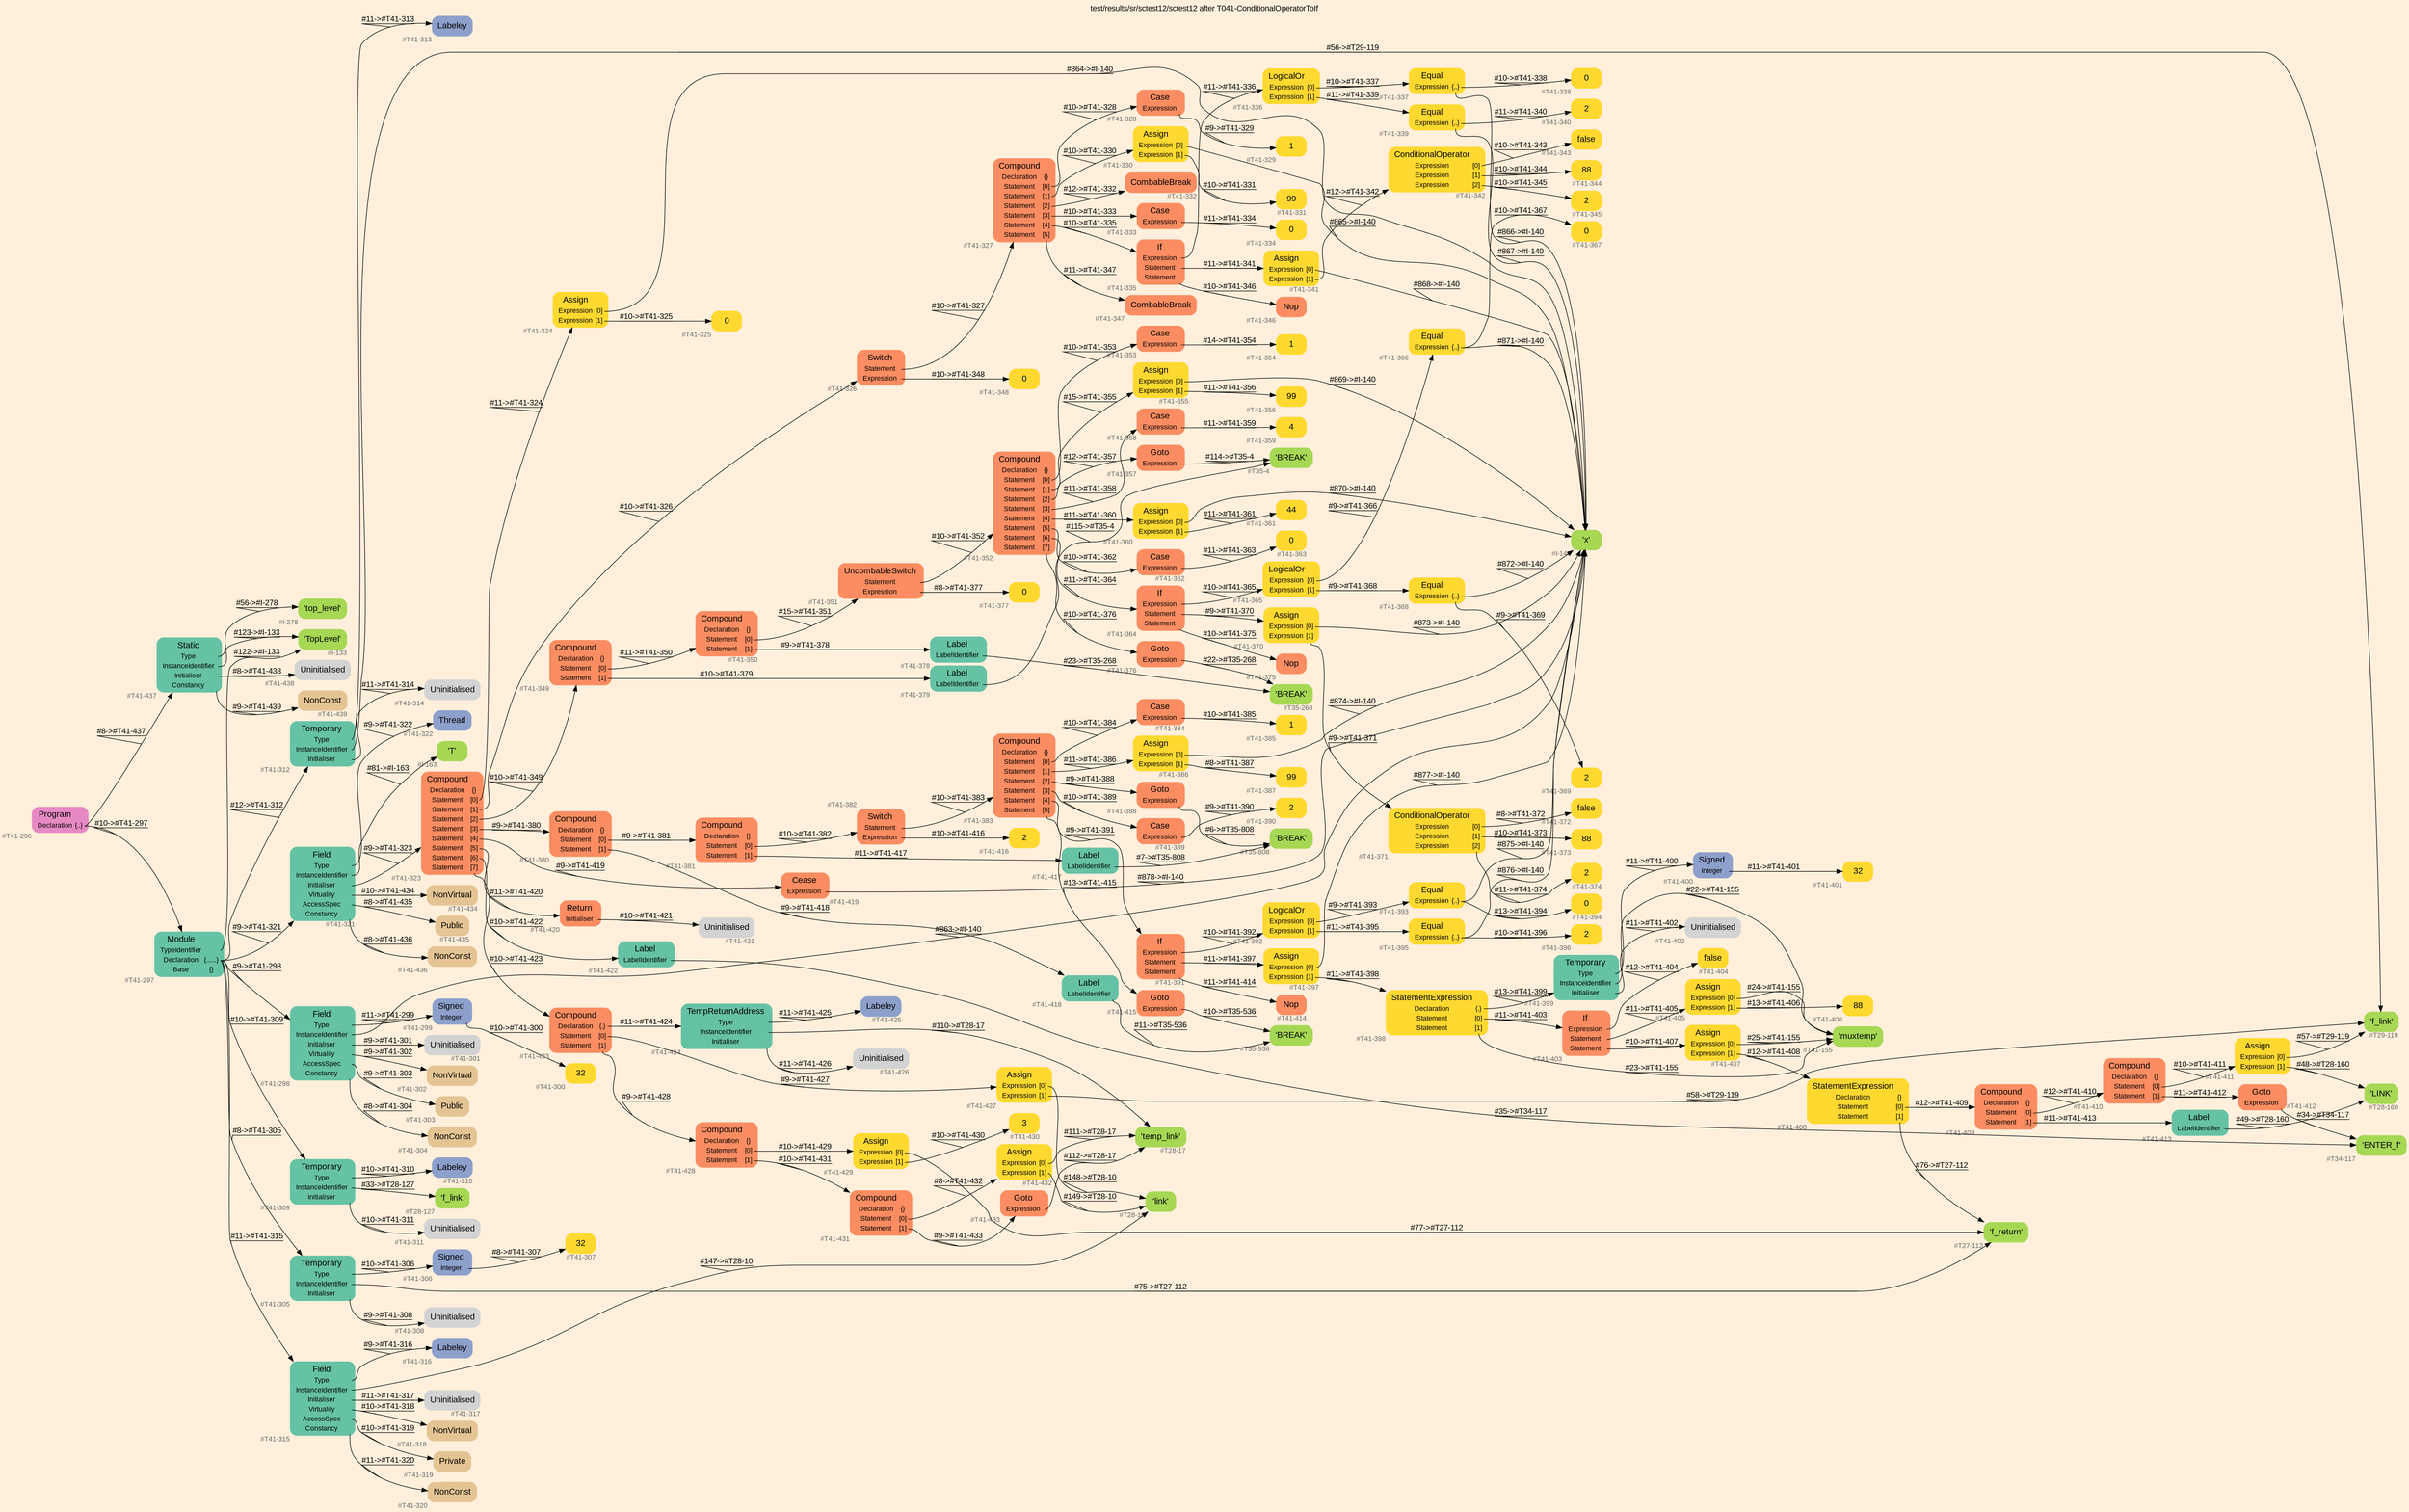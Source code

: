 digraph "test/results/sr/sctest12/sctest12 after T041-ConditionalOperatorToIf" {
label = "test/results/sr/sctest12/sctest12 after T041-ConditionalOperatorToIf"
labelloc = t
graph [
    rankdir = "LR"
    ranksep = 0.3
    bgcolor = antiquewhite1
    color = black
    fontcolor = black
    fontname = "Arial"
];
node [
    fontname = "Arial"
];
edge [
    fontname = "Arial"
];

// -------------------- node figure --------------------
// -------- block #T41-296 ----------
"#T41-296" [
    fillcolor = "/set28/4"
    xlabel = "#T41-296"
    fontsize = "12"
    fontcolor = grey40
    shape = "plaintext"
    label = <<TABLE BORDER="0" CELLBORDER="0" CELLSPACING="0">
     <TR><TD><FONT COLOR="black" POINT-SIZE="15">Program</FONT></TD></TR>
     <TR><TD><FONT COLOR="black" POINT-SIZE="12">Declaration</FONT></TD><TD PORT="port0"><FONT COLOR="black" POINT-SIZE="12">{..}</FONT></TD></TR>
    </TABLE>>
    style = "rounded,filled"
];

// -------- block #T41-297 ----------
"#T41-297" [
    fillcolor = "/set28/1"
    xlabel = "#T41-297"
    fontsize = "12"
    fontcolor = grey40
    shape = "plaintext"
    label = <<TABLE BORDER="0" CELLBORDER="0" CELLSPACING="0">
     <TR><TD><FONT COLOR="black" POINT-SIZE="15">Module</FONT></TD></TR>
     <TR><TD><FONT COLOR="black" POINT-SIZE="12">TypeIdentifier</FONT></TD><TD PORT="port0"></TD></TR>
     <TR><TD><FONT COLOR="black" POINT-SIZE="12">Declaration</FONT></TD><TD PORT="port1"><FONT COLOR="black" POINT-SIZE="12">{......}</FONT></TD></TR>
     <TR><TD><FONT COLOR="black" POINT-SIZE="12">Base</FONT></TD><TD PORT="port2"><FONT COLOR="black" POINT-SIZE="12">{}</FONT></TD></TR>
    </TABLE>>
    style = "rounded,filled"
];

// -------- block #I-133 ----------
"#I-133" [
    fillcolor = "/set28/5"
    xlabel = "#I-133"
    fontsize = "12"
    fontcolor = grey40
    shape = "plaintext"
    label = <<TABLE BORDER="0" CELLBORDER="0" CELLSPACING="0">
     <TR><TD><FONT COLOR="black" POINT-SIZE="15">'TopLevel'</FONT></TD></TR>
    </TABLE>>
    style = "rounded,filled"
];

// -------- block #T41-298 ----------
"#T41-298" [
    fillcolor = "/set28/1"
    xlabel = "#T41-298"
    fontsize = "12"
    fontcolor = grey40
    shape = "plaintext"
    label = <<TABLE BORDER="0" CELLBORDER="0" CELLSPACING="0">
     <TR><TD><FONT COLOR="black" POINT-SIZE="15">Field</FONT></TD></TR>
     <TR><TD><FONT COLOR="black" POINT-SIZE="12">Type</FONT></TD><TD PORT="port0"></TD></TR>
     <TR><TD><FONT COLOR="black" POINT-SIZE="12">InstanceIdentifier</FONT></TD><TD PORT="port1"></TD></TR>
     <TR><TD><FONT COLOR="black" POINT-SIZE="12">Initialiser</FONT></TD><TD PORT="port2"></TD></TR>
     <TR><TD><FONT COLOR="black" POINT-SIZE="12">Virtuality</FONT></TD><TD PORT="port3"></TD></TR>
     <TR><TD><FONT COLOR="black" POINT-SIZE="12">AccessSpec</FONT></TD><TD PORT="port4"></TD></TR>
     <TR><TD><FONT COLOR="black" POINT-SIZE="12">Constancy</FONT></TD><TD PORT="port5"></TD></TR>
    </TABLE>>
    style = "rounded,filled"
];

// -------- block #T41-299 ----------
"#T41-299" [
    fillcolor = "/set28/3"
    xlabel = "#T41-299"
    fontsize = "12"
    fontcolor = grey40
    shape = "plaintext"
    label = <<TABLE BORDER="0" CELLBORDER="0" CELLSPACING="0">
     <TR><TD><FONT COLOR="black" POINT-SIZE="15">Signed</FONT></TD></TR>
     <TR><TD><FONT COLOR="black" POINT-SIZE="12">Integer</FONT></TD><TD PORT="port0"></TD></TR>
    </TABLE>>
    style = "rounded,filled"
];

// -------- block #T41-300 ----------
"#T41-300" [
    fillcolor = "/set28/6"
    xlabel = "#T41-300"
    fontsize = "12"
    fontcolor = grey40
    shape = "plaintext"
    label = <<TABLE BORDER="0" CELLBORDER="0" CELLSPACING="0">
     <TR><TD><FONT COLOR="black" POINT-SIZE="15">32</FONT></TD></TR>
    </TABLE>>
    style = "rounded,filled"
];

// -------- block #I-140 ----------
"#I-140" [
    fillcolor = "/set28/5"
    xlabel = "#I-140"
    fontsize = "12"
    fontcolor = grey40
    shape = "plaintext"
    label = <<TABLE BORDER="0" CELLBORDER="0" CELLSPACING="0">
     <TR><TD><FONT COLOR="black" POINT-SIZE="15">'x'</FONT></TD></TR>
    </TABLE>>
    style = "rounded,filled"
];

// -------- block #T41-301 ----------
"#T41-301" [
    xlabel = "#T41-301"
    fontsize = "12"
    fontcolor = grey40
    shape = "plaintext"
    label = <<TABLE BORDER="0" CELLBORDER="0" CELLSPACING="0">
     <TR><TD><FONT COLOR="black" POINT-SIZE="15">Uninitialised</FONT></TD></TR>
    </TABLE>>
    style = "rounded,filled"
];

// -------- block #T41-302 ----------
"#T41-302" [
    fillcolor = "/set28/7"
    xlabel = "#T41-302"
    fontsize = "12"
    fontcolor = grey40
    shape = "plaintext"
    label = <<TABLE BORDER="0" CELLBORDER="0" CELLSPACING="0">
     <TR><TD><FONT COLOR="black" POINT-SIZE="15">NonVirtual</FONT></TD></TR>
    </TABLE>>
    style = "rounded,filled"
];

// -------- block #T41-303 ----------
"#T41-303" [
    fillcolor = "/set28/7"
    xlabel = "#T41-303"
    fontsize = "12"
    fontcolor = grey40
    shape = "plaintext"
    label = <<TABLE BORDER="0" CELLBORDER="0" CELLSPACING="0">
     <TR><TD><FONT COLOR="black" POINT-SIZE="15">Public</FONT></TD></TR>
    </TABLE>>
    style = "rounded,filled"
];

// -------- block #T41-304 ----------
"#T41-304" [
    fillcolor = "/set28/7"
    xlabel = "#T41-304"
    fontsize = "12"
    fontcolor = grey40
    shape = "plaintext"
    label = <<TABLE BORDER="0" CELLBORDER="0" CELLSPACING="0">
     <TR><TD><FONT COLOR="black" POINT-SIZE="15">NonConst</FONT></TD></TR>
    </TABLE>>
    style = "rounded,filled"
];

// -------- block #T41-305 ----------
"#T41-305" [
    fillcolor = "/set28/1"
    xlabel = "#T41-305"
    fontsize = "12"
    fontcolor = grey40
    shape = "plaintext"
    label = <<TABLE BORDER="0" CELLBORDER="0" CELLSPACING="0">
     <TR><TD><FONT COLOR="black" POINT-SIZE="15">Temporary</FONT></TD></TR>
     <TR><TD><FONT COLOR="black" POINT-SIZE="12">Type</FONT></TD><TD PORT="port0"></TD></TR>
     <TR><TD><FONT COLOR="black" POINT-SIZE="12">InstanceIdentifier</FONT></TD><TD PORT="port1"></TD></TR>
     <TR><TD><FONT COLOR="black" POINT-SIZE="12">Initialiser</FONT></TD><TD PORT="port2"></TD></TR>
    </TABLE>>
    style = "rounded,filled"
];

// -------- block #T41-306 ----------
"#T41-306" [
    fillcolor = "/set28/3"
    xlabel = "#T41-306"
    fontsize = "12"
    fontcolor = grey40
    shape = "plaintext"
    label = <<TABLE BORDER="0" CELLBORDER="0" CELLSPACING="0">
     <TR><TD><FONT COLOR="black" POINT-SIZE="15">Signed</FONT></TD></TR>
     <TR><TD><FONT COLOR="black" POINT-SIZE="12">Integer</FONT></TD><TD PORT="port0"></TD></TR>
    </TABLE>>
    style = "rounded,filled"
];

// -------- block #T41-307 ----------
"#T41-307" [
    fillcolor = "/set28/6"
    xlabel = "#T41-307"
    fontsize = "12"
    fontcolor = grey40
    shape = "plaintext"
    label = <<TABLE BORDER="0" CELLBORDER="0" CELLSPACING="0">
     <TR><TD><FONT COLOR="black" POINT-SIZE="15">32</FONT></TD></TR>
    </TABLE>>
    style = "rounded,filled"
];

// -------- block #T27-112 ----------
"#T27-112" [
    fillcolor = "/set28/5"
    xlabel = "#T27-112"
    fontsize = "12"
    fontcolor = grey40
    shape = "plaintext"
    label = <<TABLE BORDER="0" CELLBORDER="0" CELLSPACING="0">
     <TR><TD><FONT COLOR="black" POINT-SIZE="15">'f_return'</FONT></TD></TR>
    </TABLE>>
    style = "rounded,filled"
];

// -------- block #T41-308 ----------
"#T41-308" [
    xlabel = "#T41-308"
    fontsize = "12"
    fontcolor = grey40
    shape = "plaintext"
    label = <<TABLE BORDER="0" CELLBORDER="0" CELLSPACING="0">
     <TR><TD><FONT COLOR="black" POINT-SIZE="15">Uninitialised</FONT></TD></TR>
    </TABLE>>
    style = "rounded,filled"
];

// -------- block #T41-309 ----------
"#T41-309" [
    fillcolor = "/set28/1"
    xlabel = "#T41-309"
    fontsize = "12"
    fontcolor = grey40
    shape = "plaintext"
    label = <<TABLE BORDER="0" CELLBORDER="0" CELLSPACING="0">
     <TR><TD><FONT COLOR="black" POINT-SIZE="15">Temporary</FONT></TD></TR>
     <TR><TD><FONT COLOR="black" POINT-SIZE="12">Type</FONT></TD><TD PORT="port0"></TD></TR>
     <TR><TD><FONT COLOR="black" POINT-SIZE="12">InstanceIdentifier</FONT></TD><TD PORT="port1"></TD></TR>
     <TR><TD><FONT COLOR="black" POINT-SIZE="12">Initialiser</FONT></TD><TD PORT="port2"></TD></TR>
    </TABLE>>
    style = "rounded,filled"
];

// -------- block #T41-310 ----------
"#T41-310" [
    fillcolor = "/set28/3"
    xlabel = "#T41-310"
    fontsize = "12"
    fontcolor = grey40
    shape = "plaintext"
    label = <<TABLE BORDER="0" CELLBORDER="0" CELLSPACING="0">
     <TR><TD><FONT COLOR="black" POINT-SIZE="15">Labeley</FONT></TD></TR>
    </TABLE>>
    style = "rounded,filled"
];

// -------- block #T28-127 ----------
"#T28-127" [
    fillcolor = "/set28/5"
    xlabel = "#T28-127"
    fontsize = "12"
    fontcolor = grey40
    shape = "plaintext"
    label = <<TABLE BORDER="0" CELLBORDER="0" CELLSPACING="0">
     <TR><TD><FONT COLOR="black" POINT-SIZE="15">'f_link'</FONT></TD></TR>
    </TABLE>>
    style = "rounded,filled"
];

// -------- block #T41-311 ----------
"#T41-311" [
    xlabel = "#T41-311"
    fontsize = "12"
    fontcolor = grey40
    shape = "plaintext"
    label = <<TABLE BORDER="0" CELLBORDER="0" CELLSPACING="0">
     <TR><TD><FONT COLOR="black" POINT-SIZE="15">Uninitialised</FONT></TD></TR>
    </TABLE>>
    style = "rounded,filled"
];

// -------- block #T41-312 ----------
"#T41-312" [
    fillcolor = "/set28/1"
    xlabel = "#T41-312"
    fontsize = "12"
    fontcolor = grey40
    shape = "plaintext"
    label = <<TABLE BORDER="0" CELLBORDER="0" CELLSPACING="0">
     <TR><TD><FONT COLOR="black" POINT-SIZE="15">Temporary</FONT></TD></TR>
     <TR><TD><FONT COLOR="black" POINT-SIZE="12">Type</FONT></TD><TD PORT="port0"></TD></TR>
     <TR><TD><FONT COLOR="black" POINT-SIZE="12">InstanceIdentifier</FONT></TD><TD PORT="port1"></TD></TR>
     <TR><TD><FONT COLOR="black" POINT-SIZE="12">Initialiser</FONT></TD><TD PORT="port2"></TD></TR>
    </TABLE>>
    style = "rounded,filled"
];

// -------- block #T41-313 ----------
"#T41-313" [
    fillcolor = "/set28/3"
    xlabel = "#T41-313"
    fontsize = "12"
    fontcolor = grey40
    shape = "plaintext"
    label = <<TABLE BORDER="0" CELLBORDER="0" CELLSPACING="0">
     <TR><TD><FONT COLOR="black" POINT-SIZE="15">Labeley</FONT></TD></TR>
    </TABLE>>
    style = "rounded,filled"
];

// -------- block #T29-119 ----------
"#T29-119" [
    fillcolor = "/set28/5"
    xlabel = "#T29-119"
    fontsize = "12"
    fontcolor = grey40
    shape = "plaintext"
    label = <<TABLE BORDER="0" CELLBORDER="0" CELLSPACING="0">
     <TR><TD><FONT COLOR="black" POINT-SIZE="15">'f_link'</FONT></TD></TR>
    </TABLE>>
    style = "rounded,filled"
];

// -------- block #T41-314 ----------
"#T41-314" [
    xlabel = "#T41-314"
    fontsize = "12"
    fontcolor = grey40
    shape = "plaintext"
    label = <<TABLE BORDER="0" CELLBORDER="0" CELLSPACING="0">
     <TR><TD><FONT COLOR="black" POINT-SIZE="15">Uninitialised</FONT></TD></TR>
    </TABLE>>
    style = "rounded,filled"
];

// -------- block #T41-315 ----------
"#T41-315" [
    fillcolor = "/set28/1"
    xlabel = "#T41-315"
    fontsize = "12"
    fontcolor = grey40
    shape = "plaintext"
    label = <<TABLE BORDER="0" CELLBORDER="0" CELLSPACING="0">
     <TR><TD><FONT COLOR="black" POINT-SIZE="15">Field</FONT></TD></TR>
     <TR><TD><FONT COLOR="black" POINT-SIZE="12">Type</FONT></TD><TD PORT="port0"></TD></TR>
     <TR><TD><FONT COLOR="black" POINT-SIZE="12">InstanceIdentifier</FONT></TD><TD PORT="port1"></TD></TR>
     <TR><TD><FONT COLOR="black" POINT-SIZE="12">Initialiser</FONT></TD><TD PORT="port2"></TD></TR>
     <TR><TD><FONT COLOR="black" POINT-SIZE="12">Virtuality</FONT></TD><TD PORT="port3"></TD></TR>
     <TR><TD><FONT COLOR="black" POINT-SIZE="12">AccessSpec</FONT></TD><TD PORT="port4"></TD></TR>
     <TR><TD><FONT COLOR="black" POINT-SIZE="12">Constancy</FONT></TD><TD PORT="port5"></TD></TR>
    </TABLE>>
    style = "rounded,filled"
];

// -------- block #T41-316 ----------
"#T41-316" [
    fillcolor = "/set28/3"
    xlabel = "#T41-316"
    fontsize = "12"
    fontcolor = grey40
    shape = "plaintext"
    label = <<TABLE BORDER="0" CELLBORDER="0" CELLSPACING="0">
     <TR><TD><FONT COLOR="black" POINT-SIZE="15">Labeley</FONT></TD></TR>
    </TABLE>>
    style = "rounded,filled"
];

// -------- block #T28-10 ----------
"#T28-10" [
    fillcolor = "/set28/5"
    xlabel = "#T28-10"
    fontsize = "12"
    fontcolor = grey40
    shape = "plaintext"
    label = <<TABLE BORDER="0" CELLBORDER="0" CELLSPACING="0">
     <TR><TD><FONT COLOR="black" POINT-SIZE="15">'link'</FONT></TD></TR>
    </TABLE>>
    style = "rounded,filled"
];

// -------- block #T41-317 ----------
"#T41-317" [
    xlabel = "#T41-317"
    fontsize = "12"
    fontcolor = grey40
    shape = "plaintext"
    label = <<TABLE BORDER="0" CELLBORDER="0" CELLSPACING="0">
     <TR><TD><FONT COLOR="black" POINT-SIZE="15">Uninitialised</FONT></TD></TR>
    </TABLE>>
    style = "rounded,filled"
];

// -------- block #T41-318 ----------
"#T41-318" [
    fillcolor = "/set28/7"
    xlabel = "#T41-318"
    fontsize = "12"
    fontcolor = grey40
    shape = "plaintext"
    label = <<TABLE BORDER="0" CELLBORDER="0" CELLSPACING="0">
     <TR><TD><FONT COLOR="black" POINT-SIZE="15">NonVirtual</FONT></TD></TR>
    </TABLE>>
    style = "rounded,filled"
];

// -------- block #T41-319 ----------
"#T41-319" [
    fillcolor = "/set28/7"
    xlabel = "#T41-319"
    fontsize = "12"
    fontcolor = grey40
    shape = "plaintext"
    label = <<TABLE BORDER="0" CELLBORDER="0" CELLSPACING="0">
     <TR><TD><FONT COLOR="black" POINT-SIZE="15">Private</FONT></TD></TR>
    </TABLE>>
    style = "rounded,filled"
];

// -------- block #T41-320 ----------
"#T41-320" [
    fillcolor = "/set28/7"
    xlabel = "#T41-320"
    fontsize = "12"
    fontcolor = grey40
    shape = "plaintext"
    label = <<TABLE BORDER="0" CELLBORDER="0" CELLSPACING="0">
     <TR><TD><FONT COLOR="black" POINT-SIZE="15">NonConst</FONT></TD></TR>
    </TABLE>>
    style = "rounded,filled"
];

// -------- block #T41-321 ----------
"#T41-321" [
    fillcolor = "/set28/1"
    xlabel = "#T41-321"
    fontsize = "12"
    fontcolor = grey40
    shape = "plaintext"
    label = <<TABLE BORDER="0" CELLBORDER="0" CELLSPACING="0">
     <TR><TD><FONT COLOR="black" POINT-SIZE="15">Field</FONT></TD></TR>
     <TR><TD><FONT COLOR="black" POINT-SIZE="12">Type</FONT></TD><TD PORT="port0"></TD></TR>
     <TR><TD><FONT COLOR="black" POINT-SIZE="12">InstanceIdentifier</FONT></TD><TD PORT="port1"></TD></TR>
     <TR><TD><FONT COLOR="black" POINT-SIZE="12">Initialiser</FONT></TD><TD PORT="port2"></TD></TR>
     <TR><TD><FONT COLOR="black" POINT-SIZE="12">Virtuality</FONT></TD><TD PORT="port3"></TD></TR>
     <TR><TD><FONT COLOR="black" POINT-SIZE="12">AccessSpec</FONT></TD><TD PORT="port4"></TD></TR>
     <TR><TD><FONT COLOR="black" POINT-SIZE="12">Constancy</FONT></TD><TD PORT="port5"></TD></TR>
    </TABLE>>
    style = "rounded,filled"
];

// -------- block #T41-322 ----------
"#T41-322" [
    fillcolor = "/set28/3"
    xlabel = "#T41-322"
    fontsize = "12"
    fontcolor = grey40
    shape = "plaintext"
    label = <<TABLE BORDER="0" CELLBORDER="0" CELLSPACING="0">
     <TR><TD><FONT COLOR="black" POINT-SIZE="15">Thread</FONT></TD></TR>
    </TABLE>>
    style = "rounded,filled"
];

// -------- block #I-163 ----------
"#I-163" [
    fillcolor = "/set28/5"
    xlabel = "#I-163"
    fontsize = "12"
    fontcolor = grey40
    shape = "plaintext"
    label = <<TABLE BORDER="0" CELLBORDER="0" CELLSPACING="0">
     <TR><TD><FONT COLOR="black" POINT-SIZE="15">'T'</FONT></TD></TR>
    </TABLE>>
    style = "rounded,filled"
];

// -------- block #T41-323 ----------
"#T41-323" [
    fillcolor = "/set28/2"
    xlabel = "#T41-323"
    fontsize = "12"
    fontcolor = grey40
    shape = "plaintext"
    label = <<TABLE BORDER="0" CELLBORDER="0" CELLSPACING="0">
     <TR><TD><FONT COLOR="black" POINT-SIZE="15">Compound</FONT></TD></TR>
     <TR><TD><FONT COLOR="black" POINT-SIZE="12">Declaration</FONT></TD><TD PORT="port0"><FONT COLOR="black" POINT-SIZE="12">{}</FONT></TD></TR>
     <TR><TD><FONT COLOR="black" POINT-SIZE="12">Statement</FONT></TD><TD PORT="port1"><FONT COLOR="black" POINT-SIZE="12">[0]</FONT></TD></TR>
     <TR><TD><FONT COLOR="black" POINT-SIZE="12">Statement</FONT></TD><TD PORT="port2"><FONT COLOR="black" POINT-SIZE="12">[1]</FONT></TD></TR>
     <TR><TD><FONT COLOR="black" POINT-SIZE="12">Statement</FONT></TD><TD PORT="port3"><FONT COLOR="black" POINT-SIZE="12">[2]</FONT></TD></TR>
     <TR><TD><FONT COLOR="black" POINT-SIZE="12">Statement</FONT></TD><TD PORT="port4"><FONT COLOR="black" POINT-SIZE="12">[3]</FONT></TD></TR>
     <TR><TD><FONT COLOR="black" POINT-SIZE="12">Statement</FONT></TD><TD PORT="port5"><FONT COLOR="black" POINT-SIZE="12">[4]</FONT></TD></TR>
     <TR><TD><FONT COLOR="black" POINT-SIZE="12">Statement</FONT></TD><TD PORT="port6"><FONT COLOR="black" POINT-SIZE="12">[5]</FONT></TD></TR>
     <TR><TD><FONT COLOR="black" POINT-SIZE="12">Statement</FONT></TD><TD PORT="port7"><FONT COLOR="black" POINT-SIZE="12">[6]</FONT></TD></TR>
     <TR><TD><FONT COLOR="black" POINT-SIZE="12">Statement</FONT></TD><TD PORT="port8"><FONT COLOR="black" POINT-SIZE="12">[7]</FONT></TD></TR>
    </TABLE>>
    style = "rounded,filled"
];

// -------- block #T41-324 ----------
"#T41-324" [
    fillcolor = "/set28/6"
    xlabel = "#T41-324"
    fontsize = "12"
    fontcolor = grey40
    shape = "plaintext"
    label = <<TABLE BORDER="0" CELLBORDER="0" CELLSPACING="0">
     <TR><TD><FONT COLOR="black" POINT-SIZE="15">Assign</FONT></TD></TR>
     <TR><TD><FONT COLOR="black" POINT-SIZE="12">Expression</FONT></TD><TD PORT="port0"><FONT COLOR="black" POINT-SIZE="12">[0]</FONT></TD></TR>
     <TR><TD><FONT COLOR="black" POINT-SIZE="12">Expression</FONT></TD><TD PORT="port1"><FONT COLOR="black" POINT-SIZE="12">[1]</FONT></TD></TR>
    </TABLE>>
    style = "rounded,filled"
];

// -------- block #T41-325 ----------
"#T41-325" [
    fillcolor = "/set28/6"
    xlabel = "#T41-325"
    fontsize = "12"
    fontcolor = grey40
    shape = "plaintext"
    label = <<TABLE BORDER="0" CELLBORDER="0" CELLSPACING="0">
     <TR><TD><FONT COLOR="black" POINT-SIZE="15">0</FONT></TD></TR>
    </TABLE>>
    style = "rounded,filled"
];

// -------- block #T41-326 ----------
"#T41-326" [
    fillcolor = "/set28/2"
    xlabel = "#T41-326"
    fontsize = "12"
    fontcolor = grey40
    shape = "plaintext"
    label = <<TABLE BORDER="0" CELLBORDER="0" CELLSPACING="0">
     <TR><TD><FONT COLOR="black" POINT-SIZE="15">Switch</FONT></TD></TR>
     <TR><TD><FONT COLOR="black" POINT-SIZE="12">Statement</FONT></TD><TD PORT="port0"></TD></TR>
     <TR><TD><FONT COLOR="black" POINT-SIZE="12">Expression</FONT></TD><TD PORT="port1"></TD></TR>
    </TABLE>>
    style = "rounded,filled"
];

// -------- block #T41-327 ----------
"#T41-327" [
    fillcolor = "/set28/2"
    xlabel = "#T41-327"
    fontsize = "12"
    fontcolor = grey40
    shape = "plaintext"
    label = <<TABLE BORDER="0" CELLBORDER="0" CELLSPACING="0">
     <TR><TD><FONT COLOR="black" POINT-SIZE="15">Compound</FONT></TD></TR>
     <TR><TD><FONT COLOR="black" POINT-SIZE="12">Declaration</FONT></TD><TD PORT="port0"><FONT COLOR="black" POINT-SIZE="12">{}</FONT></TD></TR>
     <TR><TD><FONT COLOR="black" POINT-SIZE="12">Statement</FONT></TD><TD PORT="port1"><FONT COLOR="black" POINT-SIZE="12">[0]</FONT></TD></TR>
     <TR><TD><FONT COLOR="black" POINT-SIZE="12">Statement</FONT></TD><TD PORT="port2"><FONT COLOR="black" POINT-SIZE="12">[1]</FONT></TD></TR>
     <TR><TD><FONT COLOR="black" POINT-SIZE="12">Statement</FONT></TD><TD PORT="port3"><FONT COLOR="black" POINT-SIZE="12">[2]</FONT></TD></TR>
     <TR><TD><FONT COLOR="black" POINT-SIZE="12">Statement</FONT></TD><TD PORT="port4"><FONT COLOR="black" POINT-SIZE="12">[3]</FONT></TD></TR>
     <TR><TD><FONT COLOR="black" POINT-SIZE="12">Statement</FONT></TD><TD PORT="port5"><FONT COLOR="black" POINT-SIZE="12">[4]</FONT></TD></TR>
     <TR><TD><FONT COLOR="black" POINT-SIZE="12">Statement</FONT></TD><TD PORT="port6"><FONT COLOR="black" POINT-SIZE="12">[5]</FONT></TD></TR>
    </TABLE>>
    style = "rounded,filled"
];

// -------- block #T41-328 ----------
"#T41-328" [
    fillcolor = "/set28/2"
    xlabel = "#T41-328"
    fontsize = "12"
    fontcolor = grey40
    shape = "plaintext"
    label = <<TABLE BORDER="0" CELLBORDER="0" CELLSPACING="0">
     <TR><TD><FONT COLOR="black" POINT-SIZE="15">Case</FONT></TD></TR>
     <TR><TD><FONT COLOR="black" POINT-SIZE="12">Expression</FONT></TD><TD PORT="port0"></TD></TR>
    </TABLE>>
    style = "rounded,filled"
];

// -------- block #T41-329 ----------
"#T41-329" [
    fillcolor = "/set28/6"
    xlabel = "#T41-329"
    fontsize = "12"
    fontcolor = grey40
    shape = "plaintext"
    label = <<TABLE BORDER="0" CELLBORDER="0" CELLSPACING="0">
     <TR><TD><FONT COLOR="black" POINT-SIZE="15">1</FONT></TD></TR>
    </TABLE>>
    style = "rounded,filled"
];

// -------- block #T41-330 ----------
"#T41-330" [
    fillcolor = "/set28/6"
    xlabel = "#T41-330"
    fontsize = "12"
    fontcolor = grey40
    shape = "plaintext"
    label = <<TABLE BORDER="0" CELLBORDER="0" CELLSPACING="0">
     <TR><TD><FONT COLOR="black" POINT-SIZE="15">Assign</FONT></TD></TR>
     <TR><TD><FONT COLOR="black" POINT-SIZE="12">Expression</FONT></TD><TD PORT="port0"><FONT COLOR="black" POINT-SIZE="12">[0]</FONT></TD></TR>
     <TR><TD><FONT COLOR="black" POINT-SIZE="12">Expression</FONT></TD><TD PORT="port1"><FONT COLOR="black" POINT-SIZE="12">[1]</FONT></TD></TR>
    </TABLE>>
    style = "rounded,filled"
];

// -------- block #T41-331 ----------
"#T41-331" [
    fillcolor = "/set28/6"
    xlabel = "#T41-331"
    fontsize = "12"
    fontcolor = grey40
    shape = "plaintext"
    label = <<TABLE BORDER="0" CELLBORDER="0" CELLSPACING="0">
     <TR><TD><FONT COLOR="black" POINT-SIZE="15">99</FONT></TD></TR>
    </TABLE>>
    style = "rounded,filled"
];

// -------- block #T41-332 ----------
"#T41-332" [
    fillcolor = "/set28/2"
    xlabel = "#T41-332"
    fontsize = "12"
    fontcolor = grey40
    shape = "plaintext"
    label = <<TABLE BORDER="0" CELLBORDER="0" CELLSPACING="0">
     <TR><TD><FONT COLOR="black" POINT-SIZE="15">CombableBreak</FONT></TD></TR>
    </TABLE>>
    style = "rounded,filled"
];

// -------- block #T41-333 ----------
"#T41-333" [
    fillcolor = "/set28/2"
    xlabel = "#T41-333"
    fontsize = "12"
    fontcolor = grey40
    shape = "plaintext"
    label = <<TABLE BORDER="0" CELLBORDER="0" CELLSPACING="0">
     <TR><TD><FONT COLOR="black" POINT-SIZE="15">Case</FONT></TD></TR>
     <TR><TD><FONT COLOR="black" POINT-SIZE="12">Expression</FONT></TD><TD PORT="port0"></TD></TR>
    </TABLE>>
    style = "rounded,filled"
];

// -------- block #T41-334 ----------
"#T41-334" [
    fillcolor = "/set28/6"
    xlabel = "#T41-334"
    fontsize = "12"
    fontcolor = grey40
    shape = "plaintext"
    label = <<TABLE BORDER="0" CELLBORDER="0" CELLSPACING="0">
     <TR><TD><FONT COLOR="black" POINT-SIZE="15">0</FONT></TD></TR>
    </TABLE>>
    style = "rounded,filled"
];

// -------- block #T41-335 ----------
"#T41-335" [
    fillcolor = "/set28/2"
    xlabel = "#T41-335"
    fontsize = "12"
    fontcolor = grey40
    shape = "plaintext"
    label = <<TABLE BORDER="0" CELLBORDER="0" CELLSPACING="0">
     <TR><TD><FONT COLOR="black" POINT-SIZE="15">If</FONT></TD></TR>
     <TR><TD><FONT COLOR="black" POINT-SIZE="12">Expression</FONT></TD><TD PORT="port0"></TD></TR>
     <TR><TD><FONT COLOR="black" POINT-SIZE="12">Statement</FONT></TD><TD PORT="port1"></TD></TR>
     <TR><TD><FONT COLOR="black" POINT-SIZE="12">Statement</FONT></TD><TD PORT="port2"></TD></TR>
    </TABLE>>
    style = "rounded,filled"
];

// -------- block #T41-336 ----------
"#T41-336" [
    fillcolor = "/set28/6"
    xlabel = "#T41-336"
    fontsize = "12"
    fontcolor = grey40
    shape = "plaintext"
    label = <<TABLE BORDER="0" CELLBORDER="0" CELLSPACING="0">
     <TR><TD><FONT COLOR="black" POINT-SIZE="15">LogicalOr</FONT></TD></TR>
     <TR><TD><FONT COLOR="black" POINT-SIZE="12">Expression</FONT></TD><TD PORT="port0"><FONT COLOR="black" POINT-SIZE="12">[0]</FONT></TD></TR>
     <TR><TD><FONT COLOR="black" POINT-SIZE="12">Expression</FONT></TD><TD PORT="port1"><FONT COLOR="black" POINT-SIZE="12">[1]</FONT></TD></TR>
    </TABLE>>
    style = "rounded,filled"
];

// -------- block #T41-337 ----------
"#T41-337" [
    fillcolor = "/set28/6"
    xlabel = "#T41-337"
    fontsize = "12"
    fontcolor = grey40
    shape = "plaintext"
    label = <<TABLE BORDER="0" CELLBORDER="0" CELLSPACING="0">
     <TR><TD><FONT COLOR="black" POINT-SIZE="15">Equal</FONT></TD></TR>
     <TR><TD><FONT COLOR="black" POINT-SIZE="12">Expression</FONT></TD><TD PORT="port0"><FONT COLOR="black" POINT-SIZE="12">{..}</FONT></TD></TR>
    </TABLE>>
    style = "rounded,filled"
];

// -------- block #T41-338 ----------
"#T41-338" [
    fillcolor = "/set28/6"
    xlabel = "#T41-338"
    fontsize = "12"
    fontcolor = grey40
    shape = "plaintext"
    label = <<TABLE BORDER="0" CELLBORDER="0" CELLSPACING="0">
     <TR><TD><FONT COLOR="black" POINT-SIZE="15">0</FONT></TD></TR>
    </TABLE>>
    style = "rounded,filled"
];

// -------- block #T41-339 ----------
"#T41-339" [
    fillcolor = "/set28/6"
    xlabel = "#T41-339"
    fontsize = "12"
    fontcolor = grey40
    shape = "plaintext"
    label = <<TABLE BORDER="0" CELLBORDER="0" CELLSPACING="0">
     <TR><TD><FONT COLOR="black" POINT-SIZE="15">Equal</FONT></TD></TR>
     <TR><TD><FONT COLOR="black" POINT-SIZE="12">Expression</FONT></TD><TD PORT="port0"><FONT COLOR="black" POINT-SIZE="12">{..}</FONT></TD></TR>
    </TABLE>>
    style = "rounded,filled"
];

// -------- block #T41-340 ----------
"#T41-340" [
    fillcolor = "/set28/6"
    xlabel = "#T41-340"
    fontsize = "12"
    fontcolor = grey40
    shape = "plaintext"
    label = <<TABLE BORDER="0" CELLBORDER="0" CELLSPACING="0">
     <TR><TD><FONT COLOR="black" POINT-SIZE="15">2</FONT></TD></TR>
    </TABLE>>
    style = "rounded,filled"
];

// -------- block #T41-341 ----------
"#T41-341" [
    fillcolor = "/set28/6"
    xlabel = "#T41-341"
    fontsize = "12"
    fontcolor = grey40
    shape = "plaintext"
    label = <<TABLE BORDER="0" CELLBORDER="0" CELLSPACING="0">
     <TR><TD><FONT COLOR="black" POINT-SIZE="15">Assign</FONT></TD></TR>
     <TR><TD><FONT COLOR="black" POINT-SIZE="12">Expression</FONT></TD><TD PORT="port0"><FONT COLOR="black" POINT-SIZE="12">[0]</FONT></TD></TR>
     <TR><TD><FONT COLOR="black" POINT-SIZE="12">Expression</FONT></TD><TD PORT="port1"><FONT COLOR="black" POINT-SIZE="12">[1]</FONT></TD></TR>
    </TABLE>>
    style = "rounded,filled"
];

// -------- block #T41-342 ----------
"#T41-342" [
    fillcolor = "/set28/6"
    xlabel = "#T41-342"
    fontsize = "12"
    fontcolor = grey40
    shape = "plaintext"
    label = <<TABLE BORDER="0" CELLBORDER="0" CELLSPACING="0">
     <TR><TD><FONT COLOR="black" POINT-SIZE="15">ConditionalOperator</FONT></TD></TR>
     <TR><TD><FONT COLOR="black" POINT-SIZE="12">Expression</FONT></TD><TD PORT="port0"><FONT COLOR="black" POINT-SIZE="12">[0]</FONT></TD></TR>
     <TR><TD><FONT COLOR="black" POINT-SIZE="12">Expression</FONT></TD><TD PORT="port1"><FONT COLOR="black" POINT-SIZE="12">[1]</FONT></TD></TR>
     <TR><TD><FONT COLOR="black" POINT-SIZE="12">Expression</FONT></TD><TD PORT="port2"><FONT COLOR="black" POINT-SIZE="12">[2]</FONT></TD></TR>
    </TABLE>>
    style = "rounded,filled"
];

// -------- block #T41-343 ----------
"#T41-343" [
    fillcolor = "/set28/6"
    xlabel = "#T41-343"
    fontsize = "12"
    fontcolor = grey40
    shape = "plaintext"
    label = <<TABLE BORDER="0" CELLBORDER="0" CELLSPACING="0">
     <TR><TD><FONT COLOR="black" POINT-SIZE="15">false</FONT></TD></TR>
    </TABLE>>
    style = "rounded,filled"
];

// -------- block #T41-344 ----------
"#T41-344" [
    fillcolor = "/set28/6"
    xlabel = "#T41-344"
    fontsize = "12"
    fontcolor = grey40
    shape = "plaintext"
    label = <<TABLE BORDER="0" CELLBORDER="0" CELLSPACING="0">
     <TR><TD><FONT COLOR="black" POINT-SIZE="15">88</FONT></TD></TR>
    </TABLE>>
    style = "rounded,filled"
];

// -------- block #T41-345 ----------
"#T41-345" [
    fillcolor = "/set28/6"
    xlabel = "#T41-345"
    fontsize = "12"
    fontcolor = grey40
    shape = "plaintext"
    label = <<TABLE BORDER="0" CELLBORDER="0" CELLSPACING="0">
     <TR><TD><FONT COLOR="black" POINT-SIZE="15">2</FONT></TD></TR>
    </TABLE>>
    style = "rounded,filled"
];

// -------- block #T41-346 ----------
"#T41-346" [
    fillcolor = "/set28/2"
    xlabel = "#T41-346"
    fontsize = "12"
    fontcolor = grey40
    shape = "plaintext"
    label = <<TABLE BORDER="0" CELLBORDER="0" CELLSPACING="0">
     <TR><TD><FONT COLOR="black" POINT-SIZE="15">Nop</FONT></TD></TR>
    </TABLE>>
    style = "rounded,filled"
];

// -------- block #T41-347 ----------
"#T41-347" [
    fillcolor = "/set28/2"
    xlabel = "#T41-347"
    fontsize = "12"
    fontcolor = grey40
    shape = "plaintext"
    label = <<TABLE BORDER="0" CELLBORDER="0" CELLSPACING="0">
     <TR><TD><FONT COLOR="black" POINT-SIZE="15">CombableBreak</FONT></TD></TR>
    </TABLE>>
    style = "rounded,filled"
];

// -------- block #T41-348 ----------
"#T41-348" [
    fillcolor = "/set28/6"
    xlabel = "#T41-348"
    fontsize = "12"
    fontcolor = grey40
    shape = "plaintext"
    label = <<TABLE BORDER="0" CELLBORDER="0" CELLSPACING="0">
     <TR><TD><FONT COLOR="black" POINT-SIZE="15">0</FONT></TD></TR>
    </TABLE>>
    style = "rounded,filled"
];

// -------- block #T41-349 ----------
"#T41-349" [
    fillcolor = "/set28/2"
    xlabel = "#T41-349"
    fontsize = "12"
    fontcolor = grey40
    shape = "plaintext"
    label = <<TABLE BORDER="0" CELLBORDER="0" CELLSPACING="0">
     <TR><TD><FONT COLOR="black" POINT-SIZE="15">Compound</FONT></TD></TR>
     <TR><TD><FONT COLOR="black" POINT-SIZE="12">Declaration</FONT></TD><TD PORT="port0"><FONT COLOR="black" POINT-SIZE="12">{}</FONT></TD></TR>
     <TR><TD><FONT COLOR="black" POINT-SIZE="12">Statement</FONT></TD><TD PORT="port1"><FONT COLOR="black" POINT-SIZE="12">[0]</FONT></TD></TR>
     <TR><TD><FONT COLOR="black" POINT-SIZE="12">Statement</FONT></TD><TD PORT="port2"><FONT COLOR="black" POINT-SIZE="12">[1]</FONT></TD></TR>
    </TABLE>>
    style = "rounded,filled"
];

// -------- block #T41-350 ----------
"#T41-350" [
    fillcolor = "/set28/2"
    xlabel = "#T41-350"
    fontsize = "12"
    fontcolor = grey40
    shape = "plaintext"
    label = <<TABLE BORDER="0" CELLBORDER="0" CELLSPACING="0">
     <TR><TD><FONT COLOR="black" POINT-SIZE="15">Compound</FONT></TD></TR>
     <TR><TD><FONT COLOR="black" POINT-SIZE="12">Declaration</FONT></TD><TD PORT="port0"><FONT COLOR="black" POINT-SIZE="12">{}</FONT></TD></TR>
     <TR><TD><FONT COLOR="black" POINT-SIZE="12">Statement</FONT></TD><TD PORT="port1"><FONT COLOR="black" POINT-SIZE="12">[0]</FONT></TD></TR>
     <TR><TD><FONT COLOR="black" POINT-SIZE="12">Statement</FONT></TD><TD PORT="port2"><FONT COLOR="black" POINT-SIZE="12">[1]</FONT></TD></TR>
    </TABLE>>
    style = "rounded,filled"
];

// -------- block #T41-351 ----------
"#T41-351" [
    fillcolor = "/set28/2"
    xlabel = "#T41-351"
    fontsize = "12"
    fontcolor = grey40
    shape = "plaintext"
    label = <<TABLE BORDER="0" CELLBORDER="0" CELLSPACING="0">
     <TR><TD><FONT COLOR="black" POINT-SIZE="15">UncombableSwitch</FONT></TD></TR>
     <TR><TD><FONT COLOR="black" POINT-SIZE="12">Statement</FONT></TD><TD PORT="port0"></TD></TR>
     <TR><TD><FONT COLOR="black" POINT-SIZE="12">Expression</FONT></TD><TD PORT="port1"></TD></TR>
    </TABLE>>
    style = "rounded,filled"
];

// -------- block #T41-352 ----------
"#T41-352" [
    fillcolor = "/set28/2"
    xlabel = "#T41-352"
    fontsize = "12"
    fontcolor = grey40
    shape = "plaintext"
    label = <<TABLE BORDER="0" CELLBORDER="0" CELLSPACING="0">
     <TR><TD><FONT COLOR="black" POINT-SIZE="15">Compound</FONT></TD></TR>
     <TR><TD><FONT COLOR="black" POINT-SIZE="12">Declaration</FONT></TD><TD PORT="port0"><FONT COLOR="black" POINT-SIZE="12">{}</FONT></TD></TR>
     <TR><TD><FONT COLOR="black" POINT-SIZE="12">Statement</FONT></TD><TD PORT="port1"><FONT COLOR="black" POINT-SIZE="12">[0]</FONT></TD></TR>
     <TR><TD><FONT COLOR="black" POINT-SIZE="12">Statement</FONT></TD><TD PORT="port2"><FONT COLOR="black" POINT-SIZE="12">[1]</FONT></TD></TR>
     <TR><TD><FONT COLOR="black" POINT-SIZE="12">Statement</FONT></TD><TD PORT="port3"><FONT COLOR="black" POINT-SIZE="12">[2]</FONT></TD></TR>
     <TR><TD><FONT COLOR="black" POINT-SIZE="12">Statement</FONT></TD><TD PORT="port4"><FONT COLOR="black" POINT-SIZE="12">[3]</FONT></TD></TR>
     <TR><TD><FONT COLOR="black" POINT-SIZE="12">Statement</FONT></TD><TD PORT="port5"><FONT COLOR="black" POINT-SIZE="12">[4]</FONT></TD></TR>
     <TR><TD><FONT COLOR="black" POINT-SIZE="12">Statement</FONT></TD><TD PORT="port6"><FONT COLOR="black" POINT-SIZE="12">[5]</FONT></TD></TR>
     <TR><TD><FONT COLOR="black" POINT-SIZE="12">Statement</FONT></TD><TD PORT="port7"><FONT COLOR="black" POINT-SIZE="12">[6]</FONT></TD></TR>
     <TR><TD><FONT COLOR="black" POINT-SIZE="12">Statement</FONT></TD><TD PORT="port8"><FONT COLOR="black" POINT-SIZE="12">[7]</FONT></TD></TR>
    </TABLE>>
    style = "rounded,filled"
];

// -------- block #T41-353 ----------
"#T41-353" [
    fillcolor = "/set28/2"
    xlabel = "#T41-353"
    fontsize = "12"
    fontcolor = grey40
    shape = "plaintext"
    label = <<TABLE BORDER="0" CELLBORDER="0" CELLSPACING="0">
     <TR><TD><FONT COLOR="black" POINT-SIZE="15">Case</FONT></TD></TR>
     <TR><TD><FONT COLOR="black" POINT-SIZE="12">Expression</FONT></TD><TD PORT="port0"></TD></TR>
    </TABLE>>
    style = "rounded,filled"
];

// -------- block #T41-354 ----------
"#T41-354" [
    fillcolor = "/set28/6"
    xlabel = "#T41-354"
    fontsize = "12"
    fontcolor = grey40
    shape = "plaintext"
    label = <<TABLE BORDER="0" CELLBORDER="0" CELLSPACING="0">
     <TR><TD><FONT COLOR="black" POINT-SIZE="15">1</FONT></TD></TR>
    </TABLE>>
    style = "rounded,filled"
];

// -------- block #T41-355 ----------
"#T41-355" [
    fillcolor = "/set28/6"
    xlabel = "#T41-355"
    fontsize = "12"
    fontcolor = grey40
    shape = "plaintext"
    label = <<TABLE BORDER="0" CELLBORDER="0" CELLSPACING="0">
     <TR><TD><FONT COLOR="black" POINT-SIZE="15">Assign</FONT></TD></TR>
     <TR><TD><FONT COLOR="black" POINT-SIZE="12">Expression</FONT></TD><TD PORT="port0"><FONT COLOR="black" POINT-SIZE="12">[0]</FONT></TD></TR>
     <TR><TD><FONT COLOR="black" POINT-SIZE="12">Expression</FONT></TD><TD PORT="port1"><FONT COLOR="black" POINT-SIZE="12">[1]</FONT></TD></TR>
    </TABLE>>
    style = "rounded,filled"
];

// -------- block #T41-356 ----------
"#T41-356" [
    fillcolor = "/set28/6"
    xlabel = "#T41-356"
    fontsize = "12"
    fontcolor = grey40
    shape = "plaintext"
    label = <<TABLE BORDER="0" CELLBORDER="0" CELLSPACING="0">
     <TR><TD><FONT COLOR="black" POINT-SIZE="15">99</FONT></TD></TR>
    </TABLE>>
    style = "rounded,filled"
];

// -------- block #T41-357 ----------
"#T41-357" [
    fillcolor = "/set28/2"
    xlabel = "#T41-357"
    fontsize = "12"
    fontcolor = grey40
    shape = "plaintext"
    label = <<TABLE BORDER="0" CELLBORDER="0" CELLSPACING="0">
     <TR><TD><FONT COLOR="black" POINT-SIZE="15">Goto</FONT></TD></TR>
     <TR><TD><FONT COLOR="black" POINT-SIZE="12">Expression</FONT></TD><TD PORT="port0"></TD></TR>
    </TABLE>>
    style = "rounded,filled"
];

// -------- block #T35-4 ----------
"#T35-4" [
    fillcolor = "/set28/5"
    xlabel = "#T35-4"
    fontsize = "12"
    fontcolor = grey40
    shape = "plaintext"
    label = <<TABLE BORDER="0" CELLBORDER="0" CELLSPACING="0">
     <TR><TD><FONT COLOR="black" POINT-SIZE="15">'BREAK'</FONT></TD></TR>
    </TABLE>>
    style = "rounded,filled"
];

// -------- block #T41-358 ----------
"#T41-358" [
    fillcolor = "/set28/2"
    xlabel = "#T41-358"
    fontsize = "12"
    fontcolor = grey40
    shape = "plaintext"
    label = <<TABLE BORDER="0" CELLBORDER="0" CELLSPACING="0">
     <TR><TD><FONT COLOR="black" POINT-SIZE="15">Case</FONT></TD></TR>
     <TR><TD><FONT COLOR="black" POINT-SIZE="12">Expression</FONT></TD><TD PORT="port0"></TD></TR>
    </TABLE>>
    style = "rounded,filled"
];

// -------- block #T41-359 ----------
"#T41-359" [
    fillcolor = "/set28/6"
    xlabel = "#T41-359"
    fontsize = "12"
    fontcolor = grey40
    shape = "plaintext"
    label = <<TABLE BORDER="0" CELLBORDER="0" CELLSPACING="0">
     <TR><TD><FONT COLOR="black" POINT-SIZE="15">4</FONT></TD></TR>
    </TABLE>>
    style = "rounded,filled"
];

// -------- block #T41-360 ----------
"#T41-360" [
    fillcolor = "/set28/6"
    xlabel = "#T41-360"
    fontsize = "12"
    fontcolor = grey40
    shape = "plaintext"
    label = <<TABLE BORDER="0" CELLBORDER="0" CELLSPACING="0">
     <TR><TD><FONT COLOR="black" POINT-SIZE="15">Assign</FONT></TD></TR>
     <TR><TD><FONT COLOR="black" POINT-SIZE="12">Expression</FONT></TD><TD PORT="port0"><FONT COLOR="black" POINT-SIZE="12">[0]</FONT></TD></TR>
     <TR><TD><FONT COLOR="black" POINT-SIZE="12">Expression</FONT></TD><TD PORT="port1"><FONT COLOR="black" POINT-SIZE="12">[1]</FONT></TD></TR>
    </TABLE>>
    style = "rounded,filled"
];

// -------- block #T41-361 ----------
"#T41-361" [
    fillcolor = "/set28/6"
    xlabel = "#T41-361"
    fontsize = "12"
    fontcolor = grey40
    shape = "plaintext"
    label = <<TABLE BORDER="0" CELLBORDER="0" CELLSPACING="0">
     <TR><TD><FONT COLOR="black" POINT-SIZE="15">44</FONT></TD></TR>
    </TABLE>>
    style = "rounded,filled"
];

// -------- block #T41-362 ----------
"#T41-362" [
    fillcolor = "/set28/2"
    xlabel = "#T41-362"
    fontsize = "12"
    fontcolor = grey40
    shape = "plaintext"
    label = <<TABLE BORDER="0" CELLBORDER="0" CELLSPACING="0">
     <TR><TD><FONT COLOR="black" POINT-SIZE="15">Case</FONT></TD></TR>
     <TR><TD><FONT COLOR="black" POINT-SIZE="12">Expression</FONT></TD><TD PORT="port0"></TD></TR>
    </TABLE>>
    style = "rounded,filled"
];

// -------- block #T41-363 ----------
"#T41-363" [
    fillcolor = "/set28/6"
    xlabel = "#T41-363"
    fontsize = "12"
    fontcolor = grey40
    shape = "plaintext"
    label = <<TABLE BORDER="0" CELLBORDER="0" CELLSPACING="0">
     <TR><TD><FONT COLOR="black" POINT-SIZE="15">0</FONT></TD></TR>
    </TABLE>>
    style = "rounded,filled"
];

// -------- block #T41-364 ----------
"#T41-364" [
    fillcolor = "/set28/2"
    xlabel = "#T41-364"
    fontsize = "12"
    fontcolor = grey40
    shape = "plaintext"
    label = <<TABLE BORDER="0" CELLBORDER="0" CELLSPACING="0">
     <TR><TD><FONT COLOR="black" POINT-SIZE="15">If</FONT></TD></TR>
     <TR><TD><FONT COLOR="black" POINT-SIZE="12">Expression</FONT></TD><TD PORT="port0"></TD></TR>
     <TR><TD><FONT COLOR="black" POINT-SIZE="12">Statement</FONT></TD><TD PORT="port1"></TD></TR>
     <TR><TD><FONT COLOR="black" POINT-SIZE="12">Statement</FONT></TD><TD PORT="port2"></TD></TR>
    </TABLE>>
    style = "rounded,filled"
];

// -------- block #T41-365 ----------
"#T41-365" [
    fillcolor = "/set28/6"
    xlabel = "#T41-365"
    fontsize = "12"
    fontcolor = grey40
    shape = "plaintext"
    label = <<TABLE BORDER="0" CELLBORDER="0" CELLSPACING="0">
     <TR><TD><FONT COLOR="black" POINT-SIZE="15">LogicalOr</FONT></TD></TR>
     <TR><TD><FONT COLOR="black" POINT-SIZE="12">Expression</FONT></TD><TD PORT="port0"><FONT COLOR="black" POINT-SIZE="12">[0]</FONT></TD></TR>
     <TR><TD><FONT COLOR="black" POINT-SIZE="12">Expression</FONT></TD><TD PORT="port1"><FONT COLOR="black" POINT-SIZE="12">[1]</FONT></TD></TR>
    </TABLE>>
    style = "rounded,filled"
];

// -------- block #T41-366 ----------
"#T41-366" [
    fillcolor = "/set28/6"
    xlabel = "#T41-366"
    fontsize = "12"
    fontcolor = grey40
    shape = "plaintext"
    label = <<TABLE BORDER="0" CELLBORDER="0" CELLSPACING="0">
     <TR><TD><FONT COLOR="black" POINT-SIZE="15">Equal</FONT></TD></TR>
     <TR><TD><FONT COLOR="black" POINT-SIZE="12">Expression</FONT></TD><TD PORT="port0"><FONT COLOR="black" POINT-SIZE="12">{..}</FONT></TD></TR>
    </TABLE>>
    style = "rounded,filled"
];

// -------- block #T41-367 ----------
"#T41-367" [
    fillcolor = "/set28/6"
    xlabel = "#T41-367"
    fontsize = "12"
    fontcolor = grey40
    shape = "plaintext"
    label = <<TABLE BORDER="0" CELLBORDER="0" CELLSPACING="0">
     <TR><TD><FONT COLOR="black" POINT-SIZE="15">0</FONT></TD></TR>
    </TABLE>>
    style = "rounded,filled"
];

// -------- block #T41-368 ----------
"#T41-368" [
    fillcolor = "/set28/6"
    xlabel = "#T41-368"
    fontsize = "12"
    fontcolor = grey40
    shape = "plaintext"
    label = <<TABLE BORDER="0" CELLBORDER="0" CELLSPACING="0">
     <TR><TD><FONT COLOR="black" POINT-SIZE="15">Equal</FONT></TD></TR>
     <TR><TD><FONT COLOR="black" POINT-SIZE="12">Expression</FONT></TD><TD PORT="port0"><FONT COLOR="black" POINT-SIZE="12">{..}</FONT></TD></TR>
    </TABLE>>
    style = "rounded,filled"
];

// -------- block #T41-369 ----------
"#T41-369" [
    fillcolor = "/set28/6"
    xlabel = "#T41-369"
    fontsize = "12"
    fontcolor = grey40
    shape = "plaintext"
    label = <<TABLE BORDER="0" CELLBORDER="0" CELLSPACING="0">
     <TR><TD><FONT COLOR="black" POINT-SIZE="15">2</FONT></TD></TR>
    </TABLE>>
    style = "rounded,filled"
];

// -------- block #T41-370 ----------
"#T41-370" [
    fillcolor = "/set28/6"
    xlabel = "#T41-370"
    fontsize = "12"
    fontcolor = grey40
    shape = "plaintext"
    label = <<TABLE BORDER="0" CELLBORDER="0" CELLSPACING="0">
     <TR><TD><FONT COLOR="black" POINT-SIZE="15">Assign</FONT></TD></TR>
     <TR><TD><FONT COLOR="black" POINT-SIZE="12">Expression</FONT></TD><TD PORT="port0"><FONT COLOR="black" POINT-SIZE="12">[0]</FONT></TD></TR>
     <TR><TD><FONT COLOR="black" POINT-SIZE="12">Expression</FONT></TD><TD PORT="port1"><FONT COLOR="black" POINT-SIZE="12">[1]</FONT></TD></TR>
    </TABLE>>
    style = "rounded,filled"
];

// -------- block #T41-371 ----------
"#T41-371" [
    fillcolor = "/set28/6"
    xlabel = "#T41-371"
    fontsize = "12"
    fontcolor = grey40
    shape = "plaintext"
    label = <<TABLE BORDER="0" CELLBORDER="0" CELLSPACING="0">
     <TR><TD><FONT COLOR="black" POINT-SIZE="15">ConditionalOperator</FONT></TD></TR>
     <TR><TD><FONT COLOR="black" POINT-SIZE="12">Expression</FONT></TD><TD PORT="port0"><FONT COLOR="black" POINT-SIZE="12">[0]</FONT></TD></TR>
     <TR><TD><FONT COLOR="black" POINT-SIZE="12">Expression</FONT></TD><TD PORT="port1"><FONT COLOR="black" POINT-SIZE="12">[1]</FONT></TD></TR>
     <TR><TD><FONT COLOR="black" POINT-SIZE="12">Expression</FONT></TD><TD PORT="port2"><FONT COLOR="black" POINT-SIZE="12">[2]</FONT></TD></TR>
    </TABLE>>
    style = "rounded,filled"
];

// -------- block #T41-372 ----------
"#T41-372" [
    fillcolor = "/set28/6"
    xlabel = "#T41-372"
    fontsize = "12"
    fontcolor = grey40
    shape = "plaintext"
    label = <<TABLE BORDER="0" CELLBORDER="0" CELLSPACING="0">
     <TR><TD><FONT COLOR="black" POINT-SIZE="15">false</FONT></TD></TR>
    </TABLE>>
    style = "rounded,filled"
];

// -------- block #T41-373 ----------
"#T41-373" [
    fillcolor = "/set28/6"
    xlabel = "#T41-373"
    fontsize = "12"
    fontcolor = grey40
    shape = "plaintext"
    label = <<TABLE BORDER="0" CELLBORDER="0" CELLSPACING="0">
     <TR><TD><FONT COLOR="black" POINT-SIZE="15">88</FONT></TD></TR>
    </TABLE>>
    style = "rounded,filled"
];

// -------- block #T41-374 ----------
"#T41-374" [
    fillcolor = "/set28/6"
    xlabel = "#T41-374"
    fontsize = "12"
    fontcolor = grey40
    shape = "plaintext"
    label = <<TABLE BORDER="0" CELLBORDER="0" CELLSPACING="0">
     <TR><TD><FONT COLOR="black" POINT-SIZE="15">2</FONT></TD></TR>
    </TABLE>>
    style = "rounded,filled"
];

// -------- block #T41-375 ----------
"#T41-375" [
    fillcolor = "/set28/2"
    xlabel = "#T41-375"
    fontsize = "12"
    fontcolor = grey40
    shape = "plaintext"
    label = <<TABLE BORDER="0" CELLBORDER="0" CELLSPACING="0">
     <TR><TD><FONT COLOR="black" POINT-SIZE="15">Nop</FONT></TD></TR>
    </TABLE>>
    style = "rounded,filled"
];

// -------- block #T41-376 ----------
"#T41-376" [
    fillcolor = "/set28/2"
    xlabel = "#T41-376"
    fontsize = "12"
    fontcolor = grey40
    shape = "plaintext"
    label = <<TABLE BORDER="0" CELLBORDER="0" CELLSPACING="0">
     <TR><TD><FONT COLOR="black" POINT-SIZE="15">Goto</FONT></TD></TR>
     <TR><TD><FONT COLOR="black" POINT-SIZE="12">Expression</FONT></TD><TD PORT="port0"></TD></TR>
    </TABLE>>
    style = "rounded,filled"
];

// -------- block #T35-268 ----------
"#T35-268" [
    fillcolor = "/set28/5"
    xlabel = "#T35-268"
    fontsize = "12"
    fontcolor = grey40
    shape = "plaintext"
    label = <<TABLE BORDER="0" CELLBORDER="0" CELLSPACING="0">
     <TR><TD><FONT COLOR="black" POINT-SIZE="15">'BREAK'</FONT></TD></TR>
    </TABLE>>
    style = "rounded,filled"
];

// -------- block #T41-377 ----------
"#T41-377" [
    fillcolor = "/set28/6"
    xlabel = "#T41-377"
    fontsize = "12"
    fontcolor = grey40
    shape = "plaintext"
    label = <<TABLE BORDER="0" CELLBORDER="0" CELLSPACING="0">
     <TR><TD><FONT COLOR="black" POINT-SIZE="15">0</FONT></TD></TR>
    </TABLE>>
    style = "rounded,filled"
];

// -------- block #T41-378 ----------
"#T41-378" [
    fillcolor = "/set28/1"
    xlabel = "#T41-378"
    fontsize = "12"
    fontcolor = grey40
    shape = "plaintext"
    label = <<TABLE BORDER="0" CELLBORDER="0" CELLSPACING="0">
     <TR><TD><FONT COLOR="black" POINT-SIZE="15">Label</FONT></TD></TR>
     <TR><TD><FONT COLOR="black" POINT-SIZE="12">LabelIdentifier</FONT></TD><TD PORT="port0"></TD></TR>
    </TABLE>>
    style = "rounded,filled"
];

// -------- block #T41-379 ----------
"#T41-379" [
    fillcolor = "/set28/1"
    xlabel = "#T41-379"
    fontsize = "12"
    fontcolor = grey40
    shape = "plaintext"
    label = <<TABLE BORDER="0" CELLBORDER="0" CELLSPACING="0">
     <TR><TD><FONT COLOR="black" POINT-SIZE="15">Label</FONT></TD></TR>
     <TR><TD><FONT COLOR="black" POINT-SIZE="12">LabelIdentifier</FONT></TD><TD PORT="port0"></TD></TR>
    </TABLE>>
    style = "rounded,filled"
];

// -------- block #T41-380 ----------
"#T41-380" [
    fillcolor = "/set28/2"
    xlabel = "#T41-380"
    fontsize = "12"
    fontcolor = grey40
    shape = "plaintext"
    label = <<TABLE BORDER="0" CELLBORDER="0" CELLSPACING="0">
     <TR><TD><FONT COLOR="black" POINT-SIZE="15">Compound</FONT></TD></TR>
     <TR><TD><FONT COLOR="black" POINT-SIZE="12">Declaration</FONT></TD><TD PORT="port0"><FONT COLOR="black" POINT-SIZE="12">{}</FONT></TD></TR>
     <TR><TD><FONT COLOR="black" POINT-SIZE="12">Statement</FONT></TD><TD PORT="port1"><FONT COLOR="black" POINT-SIZE="12">[0]</FONT></TD></TR>
     <TR><TD><FONT COLOR="black" POINT-SIZE="12">Statement</FONT></TD><TD PORT="port2"><FONT COLOR="black" POINT-SIZE="12">[1]</FONT></TD></TR>
    </TABLE>>
    style = "rounded,filled"
];

// -------- block #T41-381 ----------
"#T41-381" [
    fillcolor = "/set28/2"
    xlabel = "#T41-381"
    fontsize = "12"
    fontcolor = grey40
    shape = "plaintext"
    label = <<TABLE BORDER="0" CELLBORDER="0" CELLSPACING="0">
     <TR><TD><FONT COLOR="black" POINT-SIZE="15">Compound</FONT></TD></TR>
     <TR><TD><FONT COLOR="black" POINT-SIZE="12">Declaration</FONT></TD><TD PORT="port0"><FONT COLOR="black" POINT-SIZE="12">{}</FONT></TD></TR>
     <TR><TD><FONT COLOR="black" POINT-SIZE="12">Statement</FONT></TD><TD PORT="port1"><FONT COLOR="black" POINT-SIZE="12">[0]</FONT></TD></TR>
     <TR><TD><FONT COLOR="black" POINT-SIZE="12">Statement</FONT></TD><TD PORT="port2"><FONT COLOR="black" POINT-SIZE="12">[1]</FONT></TD></TR>
    </TABLE>>
    style = "rounded,filled"
];

// -------- block #T41-382 ----------
"#T41-382" [
    fillcolor = "/set28/2"
    xlabel = "#T41-382"
    fontsize = "12"
    fontcolor = grey40
    shape = "plaintext"
    label = <<TABLE BORDER="0" CELLBORDER="0" CELLSPACING="0">
     <TR><TD><FONT COLOR="black" POINT-SIZE="15">Switch</FONT></TD></TR>
     <TR><TD><FONT COLOR="black" POINT-SIZE="12">Statement</FONT></TD><TD PORT="port0"></TD></TR>
     <TR><TD><FONT COLOR="black" POINT-SIZE="12">Expression</FONT></TD><TD PORT="port1"></TD></TR>
    </TABLE>>
    style = "rounded,filled"
];

// -------- block #T41-383 ----------
"#T41-383" [
    fillcolor = "/set28/2"
    xlabel = "#T41-383"
    fontsize = "12"
    fontcolor = grey40
    shape = "plaintext"
    label = <<TABLE BORDER="0" CELLBORDER="0" CELLSPACING="0">
     <TR><TD><FONT COLOR="black" POINT-SIZE="15">Compound</FONT></TD></TR>
     <TR><TD><FONT COLOR="black" POINT-SIZE="12">Declaration</FONT></TD><TD PORT="port0"><FONT COLOR="black" POINT-SIZE="12">{}</FONT></TD></TR>
     <TR><TD><FONT COLOR="black" POINT-SIZE="12">Statement</FONT></TD><TD PORT="port1"><FONT COLOR="black" POINT-SIZE="12">[0]</FONT></TD></TR>
     <TR><TD><FONT COLOR="black" POINT-SIZE="12">Statement</FONT></TD><TD PORT="port2"><FONT COLOR="black" POINT-SIZE="12">[1]</FONT></TD></TR>
     <TR><TD><FONT COLOR="black" POINT-SIZE="12">Statement</FONT></TD><TD PORT="port3"><FONT COLOR="black" POINT-SIZE="12">[2]</FONT></TD></TR>
     <TR><TD><FONT COLOR="black" POINT-SIZE="12">Statement</FONT></TD><TD PORT="port4"><FONT COLOR="black" POINT-SIZE="12">[3]</FONT></TD></TR>
     <TR><TD><FONT COLOR="black" POINT-SIZE="12">Statement</FONT></TD><TD PORT="port5"><FONT COLOR="black" POINT-SIZE="12">[4]</FONT></TD></TR>
     <TR><TD><FONT COLOR="black" POINT-SIZE="12">Statement</FONT></TD><TD PORT="port6"><FONT COLOR="black" POINT-SIZE="12">[5]</FONT></TD></TR>
    </TABLE>>
    style = "rounded,filled"
];

// -------- block #T41-384 ----------
"#T41-384" [
    fillcolor = "/set28/2"
    xlabel = "#T41-384"
    fontsize = "12"
    fontcolor = grey40
    shape = "plaintext"
    label = <<TABLE BORDER="0" CELLBORDER="0" CELLSPACING="0">
     <TR><TD><FONT COLOR="black" POINT-SIZE="15">Case</FONT></TD></TR>
     <TR><TD><FONT COLOR="black" POINT-SIZE="12">Expression</FONT></TD><TD PORT="port0"></TD></TR>
    </TABLE>>
    style = "rounded,filled"
];

// -------- block #T41-385 ----------
"#T41-385" [
    fillcolor = "/set28/6"
    xlabel = "#T41-385"
    fontsize = "12"
    fontcolor = grey40
    shape = "plaintext"
    label = <<TABLE BORDER="0" CELLBORDER="0" CELLSPACING="0">
     <TR><TD><FONT COLOR="black" POINT-SIZE="15">1</FONT></TD></TR>
    </TABLE>>
    style = "rounded,filled"
];

// -------- block #T41-386 ----------
"#T41-386" [
    fillcolor = "/set28/6"
    xlabel = "#T41-386"
    fontsize = "12"
    fontcolor = grey40
    shape = "plaintext"
    label = <<TABLE BORDER="0" CELLBORDER="0" CELLSPACING="0">
     <TR><TD><FONT COLOR="black" POINT-SIZE="15">Assign</FONT></TD></TR>
     <TR><TD><FONT COLOR="black" POINT-SIZE="12">Expression</FONT></TD><TD PORT="port0"><FONT COLOR="black" POINT-SIZE="12">[0]</FONT></TD></TR>
     <TR><TD><FONT COLOR="black" POINT-SIZE="12">Expression</FONT></TD><TD PORT="port1"><FONT COLOR="black" POINT-SIZE="12">[1]</FONT></TD></TR>
    </TABLE>>
    style = "rounded,filled"
];

// -------- block #T41-387 ----------
"#T41-387" [
    fillcolor = "/set28/6"
    xlabel = "#T41-387"
    fontsize = "12"
    fontcolor = grey40
    shape = "plaintext"
    label = <<TABLE BORDER="0" CELLBORDER="0" CELLSPACING="0">
     <TR><TD><FONT COLOR="black" POINT-SIZE="15">99</FONT></TD></TR>
    </TABLE>>
    style = "rounded,filled"
];

// -------- block #T41-388 ----------
"#T41-388" [
    fillcolor = "/set28/2"
    xlabel = "#T41-388"
    fontsize = "12"
    fontcolor = grey40
    shape = "plaintext"
    label = <<TABLE BORDER="0" CELLBORDER="0" CELLSPACING="0">
     <TR><TD><FONT COLOR="black" POINT-SIZE="15">Goto</FONT></TD></TR>
     <TR><TD><FONT COLOR="black" POINT-SIZE="12">Expression</FONT></TD><TD PORT="port0"></TD></TR>
    </TABLE>>
    style = "rounded,filled"
];

// -------- block #T35-808 ----------
"#T35-808" [
    fillcolor = "/set28/5"
    xlabel = "#T35-808"
    fontsize = "12"
    fontcolor = grey40
    shape = "plaintext"
    label = <<TABLE BORDER="0" CELLBORDER="0" CELLSPACING="0">
     <TR><TD><FONT COLOR="black" POINT-SIZE="15">'BREAK'</FONT></TD></TR>
    </TABLE>>
    style = "rounded,filled"
];

// -------- block #T41-389 ----------
"#T41-389" [
    fillcolor = "/set28/2"
    xlabel = "#T41-389"
    fontsize = "12"
    fontcolor = grey40
    shape = "plaintext"
    label = <<TABLE BORDER="0" CELLBORDER="0" CELLSPACING="0">
     <TR><TD><FONT COLOR="black" POINT-SIZE="15">Case</FONT></TD></TR>
     <TR><TD><FONT COLOR="black" POINT-SIZE="12">Expression</FONT></TD><TD PORT="port0"></TD></TR>
    </TABLE>>
    style = "rounded,filled"
];

// -------- block #T41-390 ----------
"#T41-390" [
    fillcolor = "/set28/6"
    xlabel = "#T41-390"
    fontsize = "12"
    fontcolor = grey40
    shape = "plaintext"
    label = <<TABLE BORDER="0" CELLBORDER="0" CELLSPACING="0">
     <TR><TD><FONT COLOR="black" POINT-SIZE="15">2</FONT></TD></TR>
    </TABLE>>
    style = "rounded,filled"
];

// -------- block #T41-391 ----------
"#T41-391" [
    fillcolor = "/set28/2"
    xlabel = "#T41-391"
    fontsize = "12"
    fontcolor = grey40
    shape = "plaintext"
    label = <<TABLE BORDER="0" CELLBORDER="0" CELLSPACING="0">
     <TR><TD><FONT COLOR="black" POINT-SIZE="15">If</FONT></TD></TR>
     <TR><TD><FONT COLOR="black" POINT-SIZE="12">Expression</FONT></TD><TD PORT="port0"></TD></TR>
     <TR><TD><FONT COLOR="black" POINT-SIZE="12">Statement</FONT></TD><TD PORT="port1"></TD></TR>
     <TR><TD><FONT COLOR="black" POINT-SIZE="12">Statement</FONT></TD><TD PORT="port2"></TD></TR>
    </TABLE>>
    style = "rounded,filled"
];

// -------- block #T41-392 ----------
"#T41-392" [
    fillcolor = "/set28/6"
    xlabel = "#T41-392"
    fontsize = "12"
    fontcolor = grey40
    shape = "plaintext"
    label = <<TABLE BORDER="0" CELLBORDER="0" CELLSPACING="0">
     <TR><TD><FONT COLOR="black" POINT-SIZE="15">LogicalOr</FONT></TD></TR>
     <TR><TD><FONT COLOR="black" POINT-SIZE="12">Expression</FONT></TD><TD PORT="port0"><FONT COLOR="black" POINT-SIZE="12">[0]</FONT></TD></TR>
     <TR><TD><FONT COLOR="black" POINT-SIZE="12">Expression</FONT></TD><TD PORT="port1"><FONT COLOR="black" POINT-SIZE="12">[1]</FONT></TD></TR>
    </TABLE>>
    style = "rounded,filled"
];

// -------- block #T41-393 ----------
"#T41-393" [
    fillcolor = "/set28/6"
    xlabel = "#T41-393"
    fontsize = "12"
    fontcolor = grey40
    shape = "plaintext"
    label = <<TABLE BORDER="0" CELLBORDER="0" CELLSPACING="0">
     <TR><TD><FONT COLOR="black" POINT-SIZE="15">Equal</FONT></TD></TR>
     <TR><TD><FONT COLOR="black" POINT-SIZE="12">Expression</FONT></TD><TD PORT="port0"><FONT COLOR="black" POINT-SIZE="12">{..}</FONT></TD></TR>
    </TABLE>>
    style = "rounded,filled"
];

// -------- block #T41-394 ----------
"#T41-394" [
    fillcolor = "/set28/6"
    xlabel = "#T41-394"
    fontsize = "12"
    fontcolor = grey40
    shape = "plaintext"
    label = <<TABLE BORDER="0" CELLBORDER="0" CELLSPACING="0">
     <TR><TD><FONT COLOR="black" POINT-SIZE="15">0</FONT></TD></TR>
    </TABLE>>
    style = "rounded,filled"
];

// -------- block #T41-395 ----------
"#T41-395" [
    fillcolor = "/set28/6"
    xlabel = "#T41-395"
    fontsize = "12"
    fontcolor = grey40
    shape = "plaintext"
    label = <<TABLE BORDER="0" CELLBORDER="0" CELLSPACING="0">
     <TR><TD><FONT COLOR="black" POINT-SIZE="15">Equal</FONT></TD></TR>
     <TR><TD><FONT COLOR="black" POINT-SIZE="12">Expression</FONT></TD><TD PORT="port0"><FONT COLOR="black" POINT-SIZE="12">{..}</FONT></TD></TR>
    </TABLE>>
    style = "rounded,filled"
];

// -------- block #T41-396 ----------
"#T41-396" [
    fillcolor = "/set28/6"
    xlabel = "#T41-396"
    fontsize = "12"
    fontcolor = grey40
    shape = "plaintext"
    label = <<TABLE BORDER="0" CELLBORDER="0" CELLSPACING="0">
     <TR><TD><FONT COLOR="black" POINT-SIZE="15">2</FONT></TD></TR>
    </TABLE>>
    style = "rounded,filled"
];

// -------- block #T41-397 ----------
"#T41-397" [
    fillcolor = "/set28/6"
    xlabel = "#T41-397"
    fontsize = "12"
    fontcolor = grey40
    shape = "plaintext"
    label = <<TABLE BORDER="0" CELLBORDER="0" CELLSPACING="0">
     <TR><TD><FONT COLOR="black" POINT-SIZE="15">Assign</FONT></TD></TR>
     <TR><TD><FONT COLOR="black" POINT-SIZE="12">Expression</FONT></TD><TD PORT="port0"><FONT COLOR="black" POINT-SIZE="12">[0]</FONT></TD></TR>
     <TR><TD><FONT COLOR="black" POINT-SIZE="12">Expression</FONT></TD><TD PORT="port1"><FONT COLOR="black" POINT-SIZE="12">[1]</FONT></TD></TR>
    </TABLE>>
    style = "rounded,filled"
];

// -------- block #T41-398 ----------
"#T41-398" [
    fillcolor = "/set28/6"
    xlabel = "#T41-398"
    fontsize = "12"
    fontcolor = grey40
    shape = "plaintext"
    label = <<TABLE BORDER="0" CELLBORDER="0" CELLSPACING="0">
     <TR><TD><FONT COLOR="black" POINT-SIZE="15">StatementExpression</FONT></TD></TR>
     <TR><TD><FONT COLOR="black" POINT-SIZE="12">Declaration</FONT></TD><TD PORT="port0"><FONT COLOR="black" POINT-SIZE="12">{.}</FONT></TD></TR>
     <TR><TD><FONT COLOR="black" POINT-SIZE="12">Statement</FONT></TD><TD PORT="port1"><FONT COLOR="black" POINT-SIZE="12">[0]</FONT></TD></TR>
     <TR><TD><FONT COLOR="black" POINT-SIZE="12">Statement</FONT></TD><TD PORT="port2"><FONT COLOR="black" POINT-SIZE="12">[1]</FONT></TD></TR>
    </TABLE>>
    style = "rounded,filled"
];

// -------- block #T41-399 ----------
"#T41-399" [
    fillcolor = "/set28/1"
    xlabel = "#T41-399"
    fontsize = "12"
    fontcolor = grey40
    shape = "plaintext"
    label = <<TABLE BORDER="0" CELLBORDER="0" CELLSPACING="0">
     <TR><TD><FONT COLOR="black" POINT-SIZE="15">Temporary</FONT></TD></TR>
     <TR><TD><FONT COLOR="black" POINT-SIZE="12">Type</FONT></TD><TD PORT="port0"></TD></TR>
     <TR><TD><FONT COLOR="black" POINT-SIZE="12">InstanceIdentifier</FONT></TD><TD PORT="port1"></TD></TR>
     <TR><TD><FONT COLOR="black" POINT-SIZE="12">Initialiser</FONT></TD><TD PORT="port2"></TD></TR>
    </TABLE>>
    style = "rounded,filled"
];

// -------- block #T41-400 ----------
"#T41-400" [
    fillcolor = "/set28/3"
    xlabel = "#T41-400"
    fontsize = "12"
    fontcolor = grey40
    shape = "plaintext"
    label = <<TABLE BORDER="0" CELLBORDER="0" CELLSPACING="0">
     <TR><TD><FONT COLOR="black" POINT-SIZE="15">Signed</FONT></TD></TR>
     <TR><TD><FONT COLOR="black" POINT-SIZE="12">Integer</FONT></TD><TD PORT="port0"></TD></TR>
    </TABLE>>
    style = "rounded,filled"
];

// -------- block #T41-401 ----------
"#T41-401" [
    fillcolor = "/set28/6"
    xlabel = "#T41-401"
    fontsize = "12"
    fontcolor = grey40
    shape = "plaintext"
    label = <<TABLE BORDER="0" CELLBORDER="0" CELLSPACING="0">
     <TR><TD><FONT COLOR="black" POINT-SIZE="15">32</FONT></TD></TR>
    </TABLE>>
    style = "rounded,filled"
];

// -------- block #T41-155 ----------
"#T41-155" [
    fillcolor = "/set28/5"
    xlabel = "#T41-155"
    fontsize = "12"
    fontcolor = grey40
    shape = "plaintext"
    label = <<TABLE BORDER="0" CELLBORDER="0" CELLSPACING="0">
     <TR><TD><FONT COLOR="black" POINT-SIZE="15">'muxtemp'</FONT></TD></TR>
    </TABLE>>
    style = "rounded,filled"
];

// -------- block #T41-402 ----------
"#T41-402" [
    xlabel = "#T41-402"
    fontsize = "12"
    fontcolor = grey40
    shape = "plaintext"
    label = <<TABLE BORDER="0" CELLBORDER="0" CELLSPACING="0">
     <TR><TD><FONT COLOR="black" POINT-SIZE="15">Uninitialised</FONT></TD></TR>
    </TABLE>>
    style = "rounded,filled"
];

// -------- block #T41-403 ----------
"#T41-403" [
    fillcolor = "/set28/2"
    xlabel = "#T41-403"
    fontsize = "12"
    fontcolor = grey40
    shape = "plaintext"
    label = <<TABLE BORDER="0" CELLBORDER="0" CELLSPACING="0">
     <TR><TD><FONT COLOR="black" POINT-SIZE="15">If</FONT></TD></TR>
     <TR><TD><FONT COLOR="black" POINT-SIZE="12">Expression</FONT></TD><TD PORT="port0"></TD></TR>
     <TR><TD><FONT COLOR="black" POINT-SIZE="12">Statement</FONT></TD><TD PORT="port1"></TD></TR>
     <TR><TD><FONT COLOR="black" POINT-SIZE="12">Statement</FONT></TD><TD PORT="port2"></TD></TR>
    </TABLE>>
    style = "rounded,filled"
];

// -------- block #T41-404 ----------
"#T41-404" [
    fillcolor = "/set28/6"
    xlabel = "#T41-404"
    fontsize = "12"
    fontcolor = grey40
    shape = "plaintext"
    label = <<TABLE BORDER="0" CELLBORDER="0" CELLSPACING="0">
     <TR><TD><FONT COLOR="black" POINT-SIZE="15">false</FONT></TD></TR>
    </TABLE>>
    style = "rounded,filled"
];

// -------- block #T41-405 ----------
"#T41-405" [
    fillcolor = "/set28/6"
    xlabel = "#T41-405"
    fontsize = "12"
    fontcolor = grey40
    shape = "plaintext"
    label = <<TABLE BORDER="0" CELLBORDER="0" CELLSPACING="0">
     <TR><TD><FONT COLOR="black" POINT-SIZE="15">Assign</FONT></TD></TR>
     <TR><TD><FONT COLOR="black" POINT-SIZE="12">Expression</FONT></TD><TD PORT="port0"><FONT COLOR="black" POINT-SIZE="12">[0]</FONT></TD></TR>
     <TR><TD><FONT COLOR="black" POINT-SIZE="12">Expression</FONT></TD><TD PORT="port1"><FONT COLOR="black" POINT-SIZE="12">[1]</FONT></TD></TR>
    </TABLE>>
    style = "rounded,filled"
];

// -------- block #T41-406 ----------
"#T41-406" [
    fillcolor = "/set28/6"
    xlabel = "#T41-406"
    fontsize = "12"
    fontcolor = grey40
    shape = "plaintext"
    label = <<TABLE BORDER="0" CELLBORDER="0" CELLSPACING="0">
     <TR><TD><FONT COLOR="black" POINT-SIZE="15">88</FONT></TD></TR>
    </TABLE>>
    style = "rounded,filled"
];

// -------- block #T41-407 ----------
"#T41-407" [
    fillcolor = "/set28/6"
    xlabel = "#T41-407"
    fontsize = "12"
    fontcolor = grey40
    shape = "plaintext"
    label = <<TABLE BORDER="0" CELLBORDER="0" CELLSPACING="0">
     <TR><TD><FONT COLOR="black" POINT-SIZE="15">Assign</FONT></TD></TR>
     <TR><TD><FONT COLOR="black" POINT-SIZE="12">Expression</FONT></TD><TD PORT="port0"><FONT COLOR="black" POINT-SIZE="12">[0]</FONT></TD></TR>
     <TR><TD><FONT COLOR="black" POINT-SIZE="12">Expression</FONT></TD><TD PORT="port1"><FONT COLOR="black" POINT-SIZE="12">[1]</FONT></TD></TR>
    </TABLE>>
    style = "rounded,filled"
];

// -------- block #T41-408 ----------
"#T41-408" [
    fillcolor = "/set28/6"
    xlabel = "#T41-408"
    fontsize = "12"
    fontcolor = grey40
    shape = "plaintext"
    label = <<TABLE BORDER="0" CELLBORDER="0" CELLSPACING="0">
     <TR><TD><FONT COLOR="black" POINT-SIZE="15">StatementExpression</FONT></TD></TR>
     <TR><TD><FONT COLOR="black" POINT-SIZE="12">Declaration</FONT></TD><TD PORT="port0"><FONT COLOR="black" POINT-SIZE="12">{}</FONT></TD></TR>
     <TR><TD><FONT COLOR="black" POINT-SIZE="12">Statement</FONT></TD><TD PORT="port1"><FONT COLOR="black" POINT-SIZE="12">[0]</FONT></TD></TR>
     <TR><TD><FONT COLOR="black" POINT-SIZE="12">Statement</FONT></TD><TD PORT="port2"><FONT COLOR="black" POINT-SIZE="12">[1]</FONT></TD></TR>
    </TABLE>>
    style = "rounded,filled"
];

// -------- block #T41-409 ----------
"#T41-409" [
    fillcolor = "/set28/2"
    xlabel = "#T41-409"
    fontsize = "12"
    fontcolor = grey40
    shape = "plaintext"
    label = <<TABLE BORDER="0" CELLBORDER="0" CELLSPACING="0">
     <TR><TD><FONT COLOR="black" POINT-SIZE="15">Compound</FONT></TD></TR>
     <TR><TD><FONT COLOR="black" POINT-SIZE="12">Declaration</FONT></TD><TD PORT="port0"><FONT COLOR="black" POINT-SIZE="12">{}</FONT></TD></TR>
     <TR><TD><FONT COLOR="black" POINT-SIZE="12">Statement</FONT></TD><TD PORT="port1"><FONT COLOR="black" POINT-SIZE="12">[0]</FONT></TD></TR>
     <TR><TD><FONT COLOR="black" POINT-SIZE="12">Statement</FONT></TD><TD PORT="port2"><FONT COLOR="black" POINT-SIZE="12">[1]</FONT></TD></TR>
    </TABLE>>
    style = "rounded,filled"
];

// -------- block #T41-410 ----------
"#T41-410" [
    fillcolor = "/set28/2"
    xlabel = "#T41-410"
    fontsize = "12"
    fontcolor = grey40
    shape = "plaintext"
    label = <<TABLE BORDER="0" CELLBORDER="0" CELLSPACING="0">
     <TR><TD><FONT COLOR="black" POINT-SIZE="15">Compound</FONT></TD></TR>
     <TR><TD><FONT COLOR="black" POINT-SIZE="12">Declaration</FONT></TD><TD PORT="port0"><FONT COLOR="black" POINT-SIZE="12">{}</FONT></TD></TR>
     <TR><TD><FONT COLOR="black" POINT-SIZE="12">Statement</FONT></TD><TD PORT="port1"><FONT COLOR="black" POINT-SIZE="12">[0]</FONT></TD></TR>
     <TR><TD><FONT COLOR="black" POINT-SIZE="12">Statement</FONT></TD><TD PORT="port2"><FONT COLOR="black" POINT-SIZE="12">[1]</FONT></TD></TR>
    </TABLE>>
    style = "rounded,filled"
];

// -------- block #T41-411 ----------
"#T41-411" [
    fillcolor = "/set28/6"
    xlabel = "#T41-411"
    fontsize = "12"
    fontcolor = grey40
    shape = "plaintext"
    label = <<TABLE BORDER="0" CELLBORDER="0" CELLSPACING="0">
     <TR><TD><FONT COLOR="black" POINT-SIZE="15">Assign</FONT></TD></TR>
     <TR><TD><FONT COLOR="black" POINT-SIZE="12">Expression</FONT></TD><TD PORT="port0"><FONT COLOR="black" POINT-SIZE="12">[0]</FONT></TD></TR>
     <TR><TD><FONT COLOR="black" POINT-SIZE="12">Expression</FONT></TD><TD PORT="port1"><FONT COLOR="black" POINT-SIZE="12">[1]</FONT></TD></TR>
    </TABLE>>
    style = "rounded,filled"
];

// -------- block #T28-160 ----------
"#T28-160" [
    fillcolor = "/set28/5"
    xlabel = "#T28-160"
    fontsize = "12"
    fontcolor = grey40
    shape = "plaintext"
    label = <<TABLE BORDER="0" CELLBORDER="0" CELLSPACING="0">
     <TR><TD><FONT COLOR="black" POINT-SIZE="15">'LINK'</FONT></TD></TR>
    </TABLE>>
    style = "rounded,filled"
];

// -------- block #T41-412 ----------
"#T41-412" [
    fillcolor = "/set28/2"
    xlabel = "#T41-412"
    fontsize = "12"
    fontcolor = grey40
    shape = "plaintext"
    label = <<TABLE BORDER="0" CELLBORDER="0" CELLSPACING="0">
     <TR><TD><FONT COLOR="black" POINT-SIZE="15">Goto</FONT></TD></TR>
     <TR><TD><FONT COLOR="black" POINT-SIZE="12">Expression</FONT></TD><TD PORT="port0"></TD></TR>
    </TABLE>>
    style = "rounded,filled"
];

// -------- block #T34-117 ----------
"#T34-117" [
    fillcolor = "/set28/5"
    xlabel = "#T34-117"
    fontsize = "12"
    fontcolor = grey40
    shape = "plaintext"
    label = <<TABLE BORDER="0" CELLBORDER="0" CELLSPACING="0">
     <TR><TD><FONT COLOR="black" POINT-SIZE="15">'ENTER_f'</FONT></TD></TR>
    </TABLE>>
    style = "rounded,filled"
];

// -------- block #T41-413 ----------
"#T41-413" [
    fillcolor = "/set28/1"
    xlabel = "#T41-413"
    fontsize = "12"
    fontcolor = grey40
    shape = "plaintext"
    label = <<TABLE BORDER="0" CELLBORDER="0" CELLSPACING="0">
     <TR><TD><FONT COLOR="black" POINT-SIZE="15">Label</FONT></TD></TR>
     <TR><TD><FONT COLOR="black" POINT-SIZE="12">LabelIdentifier</FONT></TD><TD PORT="port0"></TD></TR>
    </TABLE>>
    style = "rounded,filled"
];

// -------- block #T41-414 ----------
"#T41-414" [
    fillcolor = "/set28/2"
    xlabel = "#T41-414"
    fontsize = "12"
    fontcolor = grey40
    shape = "plaintext"
    label = <<TABLE BORDER="0" CELLBORDER="0" CELLSPACING="0">
     <TR><TD><FONT COLOR="black" POINT-SIZE="15">Nop</FONT></TD></TR>
    </TABLE>>
    style = "rounded,filled"
];

// -------- block #T41-415 ----------
"#T41-415" [
    fillcolor = "/set28/2"
    xlabel = "#T41-415"
    fontsize = "12"
    fontcolor = grey40
    shape = "plaintext"
    label = <<TABLE BORDER="0" CELLBORDER="0" CELLSPACING="0">
     <TR><TD><FONT COLOR="black" POINT-SIZE="15">Goto</FONT></TD></TR>
     <TR><TD><FONT COLOR="black" POINT-SIZE="12">Expression</FONT></TD><TD PORT="port0"></TD></TR>
    </TABLE>>
    style = "rounded,filled"
];

// -------- block #T35-536 ----------
"#T35-536" [
    fillcolor = "/set28/5"
    xlabel = "#T35-536"
    fontsize = "12"
    fontcolor = grey40
    shape = "plaintext"
    label = <<TABLE BORDER="0" CELLBORDER="0" CELLSPACING="0">
     <TR><TD><FONT COLOR="black" POINT-SIZE="15">'BREAK'</FONT></TD></TR>
    </TABLE>>
    style = "rounded,filled"
];

// -------- block #T41-416 ----------
"#T41-416" [
    fillcolor = "/set28/6"
    xlabel = "#T41-416"
    fontsize = "12"
    fontcolor = grey40
    shape = "plaintext"
    label = <<TABLE BORDER="0" CELLBORDER="0" CELLSPACING="0">
     <TR><TD><FONT COLOR="black" POINT-SIZE="15">2</FONT></TD></TR>
    </TABLE>>
    style = "rounded,filled"
];

// -------- block #T41-417 ----------
"#T41-417" [
    fillcolor = "/set28/1"
    xlabel = "#T41-417"
    fontsize = "12"
    fontcolor = grey40
    shape = "plaintext"
    label = <<TABLE BORDER="0" CELLBORDER="0" CELLSPACING="0">
     <TR><TD><FONT COLOR="black" POINT-SIZE="15">Label</FONT></TD></TR>
     <TR><TD><FONT COLOR="black" POINT-SIZE="12">LabelIdentifier</FONT></TD><TD PORT="port0"></TD></TR>
    </TABLE>>
    style = "rounded,filled"
];

// -------- block #T41-418 ----------
"#T41-418" [
    fillcolor = "/set28/1"
    xlabel = "#T41-418"
    fontsize = "12"
    fontcolor = grey40
    shape = "plaintext"
    label = <<TABLE BORDER="0" CELLBORDER="0" CELLSPACING="0">
     <TR><TD><FONT COLOR="black" POINT-SIZE="15">Label</FONT></TD></TR>
     <TR><TD><FONT COLOR="black" POINT-SIZE="12">LabelIdentifier</FONT></TD><TD PORT="port0"></TD></TR>
    </TABLE>>
    style = "rounded,filled"
];

// -------- block #T41-419 ----------
"#T41-419" [
    fillcolor = "/set28/2"
    xlabel = "#T41-419"
    fontsize = "12"
    fontcolor = grey40
    shape = "plaintext"
    label = <<TABLE BORDER="0" CELLBORDER="0" CELLSPACING="0">
     <TR><TD><FONT COLOR="black" POINT-SIZE="15">Cease</FONT></TD></TR>
     <TR><TD><FONT COLOR="black" POINT-SIZE="12">Expression</FONT></TD><TD PORT="port0"></TD></TR>
    </TABLE>>
    style = "rounded,filled"
];

// -------- block #T41-420 ----------
"#T41-420" [
    fillcolor = "/set28/2"
    xlabel = "#T41-420"
    fontsize = "12"
    fontcolor = grey40
    shape = "plaintext"
    label = <<TABLE BORDER="0" CELLBORDER="0" CELLSPACING="0">
     <TR><TD><FONT COLOR="black" POINT-SIZE="15">Return</FONT></TD></TR>
     <TR><TD><FONT COLOR="black" POINT-SIZE="12">Initialiser</FONT></TD><TD PORT="port0"></TD></TR>
    </TABLE>>
    style = "rounded,filled"
];

// -------- block #T41-421 ----------
"#T41-421" [
    xlabel = "#T41-421"
    fontsize = "12"
    fontcolor = grey40
    shape = "plaintext"
    label = <<TABLE BORDER="0" CELLBORDER="0" CELLSPACING="0">
     <TR><TD><FONT COLOR="black" POINT-SIZE="15">Uninitialised</FONT></TD></TR>
    </TABLE>>
    style = "rounded,filled"
];

// -------- block #T41-422 ----------
"#T41-422" [
    fillcolor = "/set28/1"
    xlabel = "#T41-422"
    fontsize = "12"
    fontcolor = grey40
    shape = "plaintext"
    label = <<TABLE BORDER="0" CELLBORDER="0" CELLSPACING="0">
     <TR><TD><FONT COLOR="black" POINT-SIZE="15">Label</FONT></TD></TR>
     <TR><TD><FONT COLOR="black" POINT-SIZE="12">LabelIdentifier</FONT></TD><TD PORT="port0"></TD></TR>
    </TABLE>>
    style = "rounded,filled"
];

// -------- block #T41-423 ----------
"#T41-423" [
    fillcolor = "/set28/2"
    xlabel = "#T41-423"
    fontsize = "12"
    fontcolor = grey40
    shape = "plaintext"
    label = <<TABLE BORDER="0" CELLBORDER="0" CELLSPACING="0">
     <TR><TD><FONT COLOR="black" POINT-SIZE="15">Compound</FONT></TD></TR>
     <TR><TD><FONT COLOR="black" POINT-SIZE="12">Declaration</FONT></TD><TD PORT="port0"><FONT COLOR="black" POINT-SIZE="12">{.}</FONT></TD></TR>
     <TR><TD><FONT COLOR="black" POINT-SIZE="12">Statement</FONT></TD><TD PORT="port1"><FONT COLOR="black" POINT-SIZE="12">[0]</FONT></TD></TR>
     <TR><TD><FONT COLOR="black" POINT-SIZE="12">Statement</FONT></TD><TD PORT="port2"><FONT COLOR="black" POINT-SIZE="12">[1]</FONT></TD></TR>
    </TABLE>>
    style = "rounded,filled"
];

// -------- block #T41-424 ----------
"#T41-424" [
    fillcolor = "/set28/1"
    xlabel = "#T41-424"
    fontsize = "12"
    fontcolor = grey40
    shape = "plaintext"
    label = <<TABLE BORDER="0" CELLBORDER="0" CELLSPACING="0">
     <TR><TD><FONT COLOR="black" POINT-SIZE="15">TempReturnAddress</FONT></TD></TR>
     <TR><TD><FONT COLOR="black" POINT-SIZE="12">Type</FONT></TD><TD PORT="port0"></TD></TR>
     <TR><TD><FONT COLOR="black" POINT-SIZE="12">InstanceIdentifier</FONT></TD><TD PORT="port1"></TD></TR>
     <TR><TD><FONT COLOR="black" POINT-SIZE="12">Initialiser</FONT></TD><TD PORT="port2"></TD></TR>
    </TABLE>>
    style = "rounded,filled"
];

// -------- block #T41-425 ----------
"#T41-425" [
    fillcolor = "/set28/3"
    xlabel = "#T41-425"
    fontsize = "12"
    fontcolor = grey40
    shape = "plaintext"
    label = <<TABLE BORDER="0" CELLBORDER="0" CELLSPACING="0">
     <TR><TD><FONT COLOR="black" POINT-SIZE="15">Labeley</FONT></TD></TR>
    </TABLE>>
    style = "rounded,filled"
];

// -------- block #T28-17 ----------
"#T28-17" [
    fillcolor = "/set28/5"
    xlabel = "#T28-17"
    fontsize = "12"
    fontcolor = grey40
    shape = "plaintext"
    label = <<TABLE BORDER="0" CELLBORDER="0" CELLSPACING="0">
     <TR><TD><FONT COLOR="black" POINT-SIZE="15">'temp_link'</FONT></TD></TR>
    </TABLE>>
    style = "rounded,filled"
];

// -------- block #T41-426 ----------
"#T41-426" [
    xlabel = "#T41-426"
    fontsize = "12"
    fontcolor = grey40
    shape = "plaintext"
    label = <<TABLE BORDER="0" CELLBORDER="0" CELLSPACING="0">
     <TR><TD><FONT COLOR="black" POINT-SIZE="15">Uninitialised</FONT></TD></TR>
    </TABLE>>
    style = "rounded,filled"
];

// -------- block #T41-427 ----------
"#T41-427" [
    fillcolor = "/set28/6"
    xlabel = "#T41-427"
    fontsize = "12"
    fontcolor = grey40
    shape = "plaintext"
    label = <<TABLE BORDER="0" CELLBORDER="0" CELLSPACING="0">
     <TR><TD><FONT COLOR="black" POINT-SIZE="15">Assign</FONT></TD></TR>
     <TR><TD><FONT COLOR="black" POINT-SIZE="12">Expression</FONT></TD><TD PORT="port0"><FONT COLOR="black" POINT-SIZE="12">[0]</FONT></TD></TR>
     <TR><TD><FONT COLOR="black" POINT-SIZE="12">Expression</FONT></TD><TD PORT="port1"><FONT COLOR="black" POINT-SIZE="12">[1]</FONT></TD></TR>
    </TABLE>>
    style = "rounded,filled"
];

// -------- block #T41-428 ----------
"#T41-428" [
    fillcolor = "/set28/2"
    xlabel = "#T41-428"
    fontsize = "12"
    fontcolor = grey40
    shape = "plaintext"
    label = <<TABLE BORDER="0" CELLBORDER="0" CELLSPACING="0">
     <TR><TD><FONT COLOR="black" POINT-SIZE="15">Compound</FONT></TD></TR>
     <TR><TD><FONT COLOR="black" POINT-SIZE="12">Declaration</FONT></TD><TD PORT="port0"><FONT COLOR="black" POINT-SIZE="12">{}</FONT></TD></TR>
     <TR><TD><FONT COLOR="black" POINT-SIZE="12">Statement</FONT></TD><TD PORT="port1"><FONT COLOR="black" POINT-SIZE="12">[0]</FONT></TD></TR>
     <TR><TD><FONT COLOR="black" POINT-SIZE="12">Statement</FONT></TD><TD PORT="port2"><FONT COLOR="black" POINT-SIZE="12">[1]</FONT></TD></TR>
    </TABLE>>
    style = "rounded,filled"
];

// -------- block #T41-429 ----------
"#T41-429" [
    fillcolor = "/set28/6"
    xlabel = "#T41-429"
    fontsize = "12"
    fontcolor = grey40
    shape = "plaintext"
    label = <<TABLE BORDER="0" CELLBORDER="0" CELLSPACING="0">
     <TR><TD><FONT COLOR="black" POINT-SIZE="15">Assign</FONT></TD></TR>
     <TR><TD><FONT COLOR="black" POINT-SIZE="12">Expression</FONT></TD><TD PORT="port0"><FONT COLOR="black" POINT-SIZE="12">[0]</FONT></TD></TR>
     <TR><TD><FONT COLOR="black" POINT-SIZE="12">Expression</FONT></TD><TD PORT="port1"><FONT COLOR="black" POINT-SIZE="12">[1]</FONT></TD></TR>
    </TABLE>>
    style = "rounded,filled"
];

// -------- block #T41-430 ----------
"#T41-430" [
    fillcolor = "/set28/6"
    xlabel = "#T41-430"
    fontsize = "12"
    fontcolor = grey40
    shape = "plaintext"
    label = <<TABLE BORDER="0" CELLBORDER="0" CELLSPACING="0">
     <TR><TD><FONT COLOR="black" POINT-SIZE="15">3</FONT></TD></TR>
    </TABLE>>
    style = "rounded,filled"
];

// -------- block #T41-431 ----------
"#T41-431" [
    fillcolor = "/set28/2"
    xlabel = "#T41-431"
    fontsize = "12"
    fontcolor = grey40
    shape = "plaintext"
    label = <<TABLE BORDER="0" CELLBORDER="0" CELLSPACING="0">
     <TR><TD><FONT COLOR="black" POINT-SIZE="15">Compound</FONT></TD></TR>
     <TR><TD><FONT COLOR="black" POINT-SIZE="12">Declaration</FONT></TD><TD PORT="port0"><FONT COLOR="black" POINT-SIZE="12">{}</FONT></TD></TR>
     <TR><TD><FONT COLOR="black" POINT-SIZE="12">Statement</FONT></TD><TD PORT="port1"><FONT COLOR="black" POINT-SIZE="12">[0]</FONT></TD></TR>
     <TR><TD><FONT COLOR="black" POINT-SIZE="12">Statement</FONT></TD><TD PORT="port2"><FONT COLOR="black" POINT-SIZE="12">[1]</FONT></TD></TR>
    </TABLE>>
    style = "rounded,filled"
];

// -------- block #T41-432 ----------
"#T41-432" [
    fillcolor = "/set28/6"
    xlabel = "#T41-432"
    fontsize = "12"
    fontcolor = grey40
    shape = "plaintext"
    label = <<TABLE BORDER="0" CELLBORDER="0" CELLSPACING="0">
     <TR><TD><FONT COLOR="black" POINT-SIZE="15">Assign</FONT></TD></TR>
     <TR><TD><FONT COLOR="black" POINT-SIZE="12">Expression</FONT></TD><TD PORT="port0"><FONT COLOR="black" POINT-SIZE="12">[0]</FONT></TD></TR>
     <TR><TD><FONT COLOR="black" POINT-SIZE="12">Expression</FONT></TD><TD PORT="port1"><FONT COLOR="black" POINT-SIZE="12">[1]</FONT></TD></TR>
    </TABLE>>
    style = "rounded,filled"
];

// -------- block #T41-433 ----------
"#T41-433" [
    fillcolor = "/set28/2"
    xlabel = "#T41-433"
    fontsize = "12"
    fontcolor = grey40
    shape = "plaintext"
    label = <<TABLE BORDER="0" CELLBORDER="0" CELLSPACING="0">
     <TR><TD><FONT COLOR="black" POINT-SIZE="15">Goto</FONT></TD></TR>
     <TR><TD><FONT COLOR="black" POINT-SIZE="12">Expression</FONT></TD><TD PORT="port0"></TD></TR>
    </TABLE>>
    style = "rounded,filled"
];

// -------- block #T41-434 ----------
"#T41-434" [
    fillcolor = "/set28/7"
    xlabel = "#T41-434"
    fontsize = "12"
    fontcolor = grey40
    shape = "plaintext"
    label = <<TABLE BORDER="0" CELLBORDER="0" CELLSPACING="0">
     <TR><TD><FONT COLOR="black" POINT-SIZE="15">NonVirtual</FONT></TD></TR>
    </TABLE>>
    style = "rounded,filled"
];

// -------- block #T41-435 ----------
"#T41-435" [
    fillcolor = "/set28/7"
    xlabel = "#T41-435"
    fontsize = "12"
    fontcolor = grey40
    shape = "plaintext"
    label = <<TABLE BORDER="0" CELLBORDER="0" CELLSPACING="0">
     <TR><TD><FONT COLOR="black" POINT-SIZE="15">Public</FONT></TD></TR>
    </TABLE>>
    style = "rounded,filled"
];

// -------- block #T41-436 ----------
"#T41-436" [
    fillcolor = "/set28/7"
    xlabel = "#T41-436"
    fontsize = "12"
    fontcolor = grey40
    shape = "plaintext"
    label = <<TABLE BORDER="0" CELLBORDER="0" CELLSPACING="0">
     <TR><TD><FONT COLOR="black" POINT-SIZE="15">NonConst</FONT></TD></TR>
    </TABLE>>
    style = "rounded,filled"
];

// -------- block #T41-437 ----------
"#T41-437" [
    fillcolor = "/set28/1"
    xlabel = "#T41-437"
    fontsize = "12"
    fontcolor = grey40
    shape = "plaintext"
    label = <<TABLE BORDER="0" CELLBORDER="0" CELLSPACING="0">
     <TR><TD><FONT COLOR="black" POINT-SIZE="15">Static</FONT></TD></TR>
     <TR><TD><FONT COLOR="black" POINT-SIZE="12">Type</FONT></TD><TD PORT="port0"></TD></TR>
     <TR><TD><FONT COLOR="black" POINT-SIZE="12">InstanceIdentifier</FONT></TD><TD PORT="port1"></TD></TR>
     <TR><TD><FONT COLOR="black" POINT-SIZE="12">Initialiser</FONT></TD><TD PORT="port2"></TD></TR>
     <TR><TD><FONT COLOR="black" POINT-SIZE="12">Constancy</FONT></TD><TD PORT="port3"></TD></TR>
    </TABLE>>
    style = "rounded,filled"
];

// -------- block #I-278 ----------
"#I-278" [
    fillcolor = "/set28/5"
    xlabel = "#I-278"
    fontsize = "12"
    fontcolor = grey40
    shape = "plaintext"
    label = <<TABLE BORDER="0" CELLBORDER="0" CELLSPACING="0">
     <TR><TD><FONT COLOR="black" POINT-SIZE="15">'top_level'</FONT></TD></TR>
    </TABLE>>
    style = "rounded,filled"
];

// -------- block #T41-438 ----------
"#T41-438" [
    xlabel = "#T41-438"
    fontsize = "12"
    fontcolor = grey40
    shape = "plaintext"
    label = <<TABLE BORDER="0" CELLBORDER="0" CELLSPACING="0">
     <TR><TD><FONT COLOR="black" POINT-SIZE="15">Uninitialised</FONT></TD></TR>
    </TABLE>>
    style = "rounded,filled"
];

// -------- block #T41-439 ----------
"#T41-439" [
    fillcolor = "/set28/7"
    xlabel = "#T41-439"
    fontsize = "12"
    fontcolor = grey40
    shape = "plaintext"
    label = <<TABLE BORDER="0" CELLBORDER="0" CELLSPACING="0">
     <TR><TD><FONT COLOR="black" POINT-SIZE="15">NonConst</FONT></TD></TR>
    </TABLE>>
    style = "rounded,filled"
];

"#T41-296":port0 -> "#T41-297" [
    label = "#10-&gt;#T41-297"
    decorate = true
    color = black
    fontcolor = black
];

"#T41-296":port0 -> "#T41-437" [
    label = "#8-&gt;#T41-437"
    decorate = true
    color = black
    fontcolor = black
];

"#T41-297":port0 -> "#I-133" [
    label = "#122-&gt;#I-133"
    decorate = true
    color = black
    fontcolor = black
];

"#T41-297":port1 -> "#T41-298" [
    label = "#9-&gt;#T41-298"
    decorate = true
    color = black
    fontcolor = black
];

"#T41-297":port1 -> "#T41-305" [
    label = "#8-&gt;#T41-305"
    decorate = true
    color = black
    fontcolor = black
];

"#T41-297":port1 -> "#T41-309" [
    label = "#10-&gt;#T41-309"
    decorate = true
    color = black
    fontcolor = black
];

"#T41-297":port1 -> "#T41-312" [
    label = "#12-&gt;#T41-312"
    decorate = true
    color = black
    fontcolor = black
];

"#T41-297":port1 -> "#T41-315" [
    label = "#11-&gt;#T41-315"
    decorate = true
    color = black
    fontcolor = black
];

"#T41-297":port1 -> "#T41-321" [
    label = "#9-&gt;#T41-321"
    decorate = true
    color = black
    fontcolor = black
];

"#T41-298":port0 -> "#T41-299" [
    label = "#11-&gt;#T41-299"
    decorate = true
    color = black
    fontcolor = black
];

"#T41-298":port1 -> "#I-140" [
    label = "#863-&gt;#I-140"
    decorate = true
    color = black
    fontcolor = black
];

"#T41-298":port2 -> "#T41-301" [
    label = "#9-&gt;#T41-301"
    decorate = true
    color = black
    fontcolor = black
];

"#T41-298":port3 -> "#T41-302" [
    label = "#9-&gt;#T41-302"
    decorate = true
    color = black
    fontcolor = black
];

"#T41-298":port4 -> "#T41-303" [
    label = "#9-&gt;#T41-303"
    decorate = true
    color = black
    fontcolor = black
];

"#T41-298":port5 -> "#T41-304" [
    label = "#8-&gt;#T41-304"
    decorate = true
    color = black
    fontcolor = black
];

"#T41-299":port0 -> "#T41-300" [
    label = "#10-&gt;#T41-300"
    decorate = true
    color = black
    fontcolor = black
];

"#T41-305":port0 -> "#T41-306" [
    label = "#10-&gt;#T41-306"
    decorate = true
    color = black
    fontcolor = black
];

"#T41-305":port1 -> "#T27-112" [
    label = "#75-&gt;#T27-112"
    decorate = true
    color = black
    fontcolor = black
];

"#T41-305":port2 -> "#T41-308" [
    label = "#9-&gt;#T41-308"
    decorate = true
    color = black
    fontcolor = black
];

"#T41-306":port0 -> "#T41-307" [
    label = "#8-&gt;#T41-307"
    decorate = true
    color = black
    fontcolor = black
];

"#T41-309":port0 -> "#T41-310" [
    label = "#10-&gt;#T41-310"
    decorate = true
    color = black
    fontcolor = black
];

"#T41-309":port1 -> "#T28-127" [
    label = "#33-&gt;#T28-127"
    decorate = true
    color = black
    fontcolor = black
];

"#T41-309":port2 -> "#T41-311" [
    label = "#10-&gt;#T41-311"
    decorate = true
    color = black
    fontcolor = black
];

"#T41-312":port0 -> "#T41-313" [
    label = "#11-&gt;#T41-313"
    decorate = true
    color = black
    fontcolor = black
];

"#T41-312":port1 -> "#T29-119" [
    label = "#56-&gt;#T29-119"
    decorate = true
    color = black
    fontcolor = black
];

"#T41-312":port2 -> "#T41-314" [
    label = "#11-&gt;#T41-314"
    decorate = true
    color = black
    fontcolor = black
];

"#T41-315":port0 -> "#T41-316" [
    label = "#9-&gt;#T41-316"
    decorate = true
    color = black
    fontcolor = black
];

"#T41-315":port1 -> "#T28-10" [
    label = "#147-&gt;#T28-10"
    decorate = true
    color = black
    fontcolor = black
];

"#T41-315":port2 -> "#T41-317" [
    label = "#11-&gt;#T41-317"
    decorate = true
    color = black
    fontcolor = black
];

"#T41-315":port3 -> "#T41-318" [
    label = "#10-&gt;#T41-318"
    decorate = true
    color = black
    fontcolor = black
];

"#T41-315":port4 -> "#T41-319" [
    label = "#10-&gt;#T41-319"
    decorate = true
    color = black
    fontcolor = black
];

"#T41-315":port5 -> "#T41-320" [
    label = "#11-&gt;#T41-320"
    decorate = true
    color = black
    fontcolor = black
];

"#T41-321":port0 -> "#T41-322" [
    label = "#9-&gt;#T41-322"
    decorate = true
    color = black
    fontcolor = black
];

"#T41-321":port1 -> "#I-163" [
    label = "#81-&gt;#I-163"
    decorate = true
    color = black
    fontcolor = black
];

"#T41-321":port2 -> "#T41-323" [
    label = "#9-&gt;#T41-323"
    decorate = true
    color = black
    fontcolor = black
];

"#T41-321":port3 -> "#T41-434" [
    label = "#10-&gt;#T41-434"
    decorate = true
    color = black
    fontcolor = black
];

"#T41-321":port4 -> "#T41-435" [
    label = "#8-&gt;#T41-435"
    decorate = true
    color = black
    fontcolor = black
];

"#T41-321":port5 -> "#T41-436" [
    label = "#8-&gt;#T41-436"
    decorate = true
    color = black
    fontcolor = black
];

"#T41-323":port1 -> "#T41-324" [
    label = "#11-&gt;#T41-324"
    decorate = true
    color = black
    fontcolor = black
];

"#T41-323":port2 -> "#T41-326" [
    label = "#10-&gt;#T41-326"
    decorate = true
    color = black
    fontcolor = black
];

"#T41-323":port3 -> "#T41-349" [
    label = "#10-&gt;#T41-349"
    decorate = true
    color = black
    fontcolor = black
];

"#T41-323":port4 -> "#T41-380" [
    label = "#9-&gt;#T41-380"
    decorate = true
    color = black
    fontcolor = black
];

"#T41-323":port5 -> "#T41-419" [
    label = "#9-&gt;#T41-419"
    decorate = true
    color = black
    fontcolor = black
];

"#T41-323":port6 -> "#T41-420" [
    label = "#11-&gt;#T41-420"
    decorate = true
    color = black
    fontcolor = black
];

"#T41-323":port7 -> "#T41-422" [
    label = "#10-&gt;#T41-422"
    decorate = true
    color = black
    fontcolor = black
];

"#T41-323":port8 -> "#T41-423" [
    label = "#10-&gt;#T41-423"
    decorate = true
    color = black
    fontcolor = black
];

"#T41-324":port0 -> "#I-140" [
    label = "#864-&gt;#I-140"
    decorate = true
    color = black
    fontcolor = black
];

"#T41-324":port1 -> "#T41-325" [
    label = "#10-&gt;#T41-325"
    decorate = true
    color = black
    fontcolor = black
];

"#T41-326":port0 -> "#T41-327" [
    label = "#10-&gt;#T41-327"
    decorate = true
    color = black
    fontcolor = black
];

"#T41-326":port1 -> "#T41-348" [
    label = "#10-&gt;#T41-348"
    decorate = true
    color = black
    fontcolor = black
];

"#T41-327":port1 -> "#T41-328" [
    label = "#10-&gt;#T41-328"
    decorate = true
    color = black
    fontcolor = black
];

"#T41-327":port2 -> "#T41-330" [
    label = "#10-&gt;#T41-330"
    decorate = true
    color = black
    fontcolor = black
];

"#T41-327":port3 -> "#T41-332" [
    label = "#12-&gt;#T41-332"
    decorate = true
    color = black
    fontcolor = black
];

"#T41-327":port4 -> "#T41-333" [
    label = "#10-&gt;#T41-333"
    decorate = true
    color = black
    fontcolor = black
];

"#T41-327":port5 -> "#T41-335" [
    label = "#10-&gt;#T41-335"
    decorate = true
    color = black
    fontcolor = black
];

"#T41-327":port6 -> "#T41-347" [
    label = "#11-&gt;#T41-347"
    decorate = true
    color = black
    fontcolor = black
];

"#T41-328":port0 -> "#T41-329" [
    label = "#9-&gt;#T41-329"
    decorate = true
    color = black
    fontcolor = black
];

"#T41-330":port0 -> "#I-140" [
    label = "#865-&gt;#I-140"
    decorate = true
    color = black
    fontcolor = black
];

"#T41-330":port1 -> "#T41-331" [
    label = "#10-&gt;#T41-331"
    decorate = true
    color = black
    fontcolor = black
];

"#T41-333":port0 -> "#T41-334" [
    label = "#11-&gt;#T41-334"
    decorate = true
    color = black
    fontcolor = black
];

"#T41-335":port0 -> "#T41-336" [
    label = "#11-&gt;#T41-336"
    decorate = true
    color = black
    fontcolor = black
];

"#T41-335":port1 -> "#T41-341" [
    label = "#11-&gt;#T41-341"
    decorate = true
    color = black
    fontcolor = black
];

"#T41-335":port2 -> "#T41-346" [
    label = "#10-&gt;#T41-346"
    decorate = true
    color = black
    fontcolor = black
];

"#T41-336":port0 -> "#T41-337" [
    label = "#10-&gt;#T41-337"
    decorate = true
    color = black
    fontcolor = black
];

"#T41-336":port1 -> "#T41-339" [
    label = "#11-&gt;#T41-339"
    decorate = true
    color = black
    fontcolor = black
];

"#T41-337":port0 -> "#I-140" [
    label = "#866-&gt;#I-140"
    decorate = true
    color = black
    fontcolor = black
];

"#T41-337":port0 -> "#T41-338" [
    label = "#10-&gt;#T41-338"
    decorate = true
    color = black
    fontcolor = black
];

"#T41-339":port0 -> "#I-140" [
    label = "#867-&gt;#I-140"
    decorate = true
    color = black
    fontcolor = black
];

"#T41-339":port0 -> "#T41-340" [
    label = "#11-&gt;#T41-340"
    decorate = true
    color = black
    fontcolor = black
];

"#T41-341":port0 -> "#I-140" [
    label = "#868-&gt;#I-140"
    decorate = true
    color = black
    fontcolor = black
];

"#T41-341":port1 -> "#T41-342" [
    label = "#12-&gt;#T41-342"
    decorate = true
    color = black
    fontcolor = black
];

"#T41-342":port0 -> "#T41-343" [
    label = "#10-&gt;#T41-343"
    decorate = true
    color = black
    fontcolor = black
];

"#T41-342":port1 -> "#T41-344" [
    label = "#10-&gt;#T41-344"
    decorate = true
    color = black
    fontcolor = black
];

"#T41-342":port2 -> "#T41-345" [
    label = "#10-&gt;#T41-345"
    decorate = true
    color = black
    fontcolor = black
];

"#T41-349":port1 -> "#T41-350" [
    label = "#11-&gt;#T41-350"
    decorate = true
    color = black
    fontcolor = black
];

"#T41-349":port2 -> "#T41-379" [
    label = "#10-&gt;#T41-379"
    decorate = true
    color = black
    fontcolor = black
];

"#T41-350":port1 -> "#T41-351" [
    label = "#15-&gt;#T41-351"
    decorate = true
    color = black
    fontcolor = black
];

"#T41-350":port2 -> "#T41-378" [
    label = "#9-&gt;#T41-378"
    decorate = true
    color = black
    fontcolor = black
];

"#T41-351":port0 -> "#T41-352" [
    label = "#10-&gt;#T41-352"
    decorate = true
    color = black
    fontcolor = black
];

"#T41-351":port1 -> "#T41-377" [
    label = "#8-&gt;#T41-377"
    decorate = true
    color = black
    fontcolor = black
];

"#T41-352":port1 -> "#T41-353" [
    label = "#10-&gt;#T41-353"
    decorate = true
    color = black
    fontcolor = black
];

"#T41-352":port2 -> "#T41-355" [
    label = "#15-&gt;#T41-355"
    decorate = true
    color = black
    fontcolor = black
];

"#T41-352":port3 -> "#T41-357" [
    label = "#12-&gt;#T41-357"
    decorate = true
    color = black
    fontcolor = black
];

"#T41-352":port4 -> "#T41-358" [
    label = "#11-&gt;#T41-358"
    decorate = true
    color = black
    fontcolor = black
];

"#T41-352":port5 -> "#T41-360" [
    label = "#11-&gt;#T41-360"
    decorate = true
    color = black
    fontcolor = black
];

"#T41-352":port6 -> "#T41-362" [
    label = "#10-&gt;#T41-362"
    decorate = true
    color = black
    fontcolor = black
];

"#T41-352":port7 -> "#T41-364" [
    label = "#11-&gt;#T41-364"
    decorate = true
    color = black
    fontcolor = black
];

"#T41-352":port8 -> "#T41-376" [
    label = "#10-&gt;#T41-376"
    decorate = true
    color = black
    fontcolor = black
];

"#T41-353":port0 -> "#T41-354" [
    label = "#14-&gt;#T41-354"
    decorate = true
    color = black
    fontcolor = black
];

"#T41-355":port0 -> "#I-140" [
    label = "#869-&gt;#I-140"
    decorate = true
    color = black
    fontcolor = black
];

"#T41-355":port1 -> "#T41-356" [
    label = "#11-&gt;#T41-356"
    decorate = true
    color = black
    fontcolor = black
];

"#T41-357":port0 -> "#T35-4" [
    label = "#114-&gt;#T35-4"
    decorate = true
    color = black
    fontcolor = black
];

"#T41-358":port0 -> "#T41-359" [
    label = "#11-&gt;#T41-359"
    decorate = true
    color = black
    fontcolor = black
];

"#T41-360":port0 -> "#I-140" [
    label = "#870-&gt;#I-140"
    decorate = true
    color = black
    fontcolor = black
];

"#T41-360":port1 -> "#T41-361" [
    label = "#11-&gt;#T41-361"
    decorate = true
    color = black
    fontcolor = black
];

"#T41-362":port0 -> "#T41-363" [
    label = "#11-&gt;#T41-363"
    decorate = true
    color = black
    fontcolor = black
];

"#T41-364":port0 -> "#T41-365" [
    label = "#10-&gt;#T41-365"
    decorate = true
    color = black
    fontcolor = black
];

"#T41-364":port1 -> "#T41-370" [
    label = "#9-&gt;#T41-370"
    decorate = true
    color = black
    fontcolor = black
];

"#T41-364":port2 -> "#T41-375" [
    label = "#10-&gt;#T41-375"
    decorate = true
    color = black
    fontcolor = black
];

"#T41-365":port0 -> "#T41-366" [
    label = "#9-&gt;#T41-366"
    decorate = true
    color = black
    fontcolor = black
];

"#T41-365":port1 -> "#T41-368" [
    label = "#9-&gt;#T41-368"
    decorate = true
    color = black
    fontcolor = black
];

"#T41-366":port0 -> "#I-140" [
    label = "#871-&gt;#I-140"
    decorate = true
    color = black
    fontcolor = black
];

"#T41-366":port0 -> "#T41-367" [
    label = "#10-&gt;#T41-367"
    decorate = true
    color = black
    fontcolor = black
];

"#T41-368":port0 -> "#I-140" [
    label = "#872-&gt;#I-140"
    decorate = true
    color = black
    fontcolor = black
];

"#T41-368":port0 -> "#T41-369" [
    label = "#9-&gt;#T41-369"
    decorate = true
    color = black
    fontcolor = black
];

"#T41-370":port0 -> "#I-140" [
    label = "#873-&gt;#I-140"
    decorate = true
    color = black
    fontcolor = black
];

"#T41-370":port1 -> "#T41-371" [
    label = "#9-&gt;#T41-371"
    decorate = true
    color = black
    fontcolor = black
];

"#T41-371":port0 -> "#T41-372" [
    label = "#8-&gt;#T41-372"
    decorate = true
    color = black
    fontcolor = black
];

"#T41-371":port1 -> "#T41-373" [
    label = "#10-&gt;#T41-373"
    decorate = true
    color = black
    fontcolor = black
];

"#T41-371":port2 -> "#T41-374" [
    label = "#11-&gt;#T41-374"
    decorate = true
    color = black
    fontcolor = black
];

"#T41-376":port0 -> "#T35-268" [
    label = "#22-&gt;#T35-268"
    decorate = true
    color = black
    fontcolor = black
];

"#T41-378":port0 -> "#T35-268" [
    label = "#23-&gt;#T35-268"
    decorate = true
    color = black
    fontcolor = black
];

"#T41-379":port0 -> "#T35-4" [
    label = "#115-&gt;#T35-4"
    decorate = true
    color = black
    fontcolor = black
];

"#T41-380":port1 -> "#T41-381" [
    label = "#9-&gt;#T41-381"
    decorate = true
    color = black
    fontcolor = black
];

"#T41-380":port2 -> "#T41-418" [
    label = "#9-&gt;#T41-418"
    decorate = true
    color = black
    fontcolor = black
];

"#T41-381":port1 -> "#T41-382" [
    label = "#10-&gt;#T41-382"
    decorate = true
    color = black
    fontcolor = black
];

"#T41-381":port2 -> "#T41-417" [
    label = "#11-&gt;#T41-417"
    decorate = true
    color = black
    fontcolor = black
];

"#T41-382":port0 -> "#T41-383" [
    label = "#10-&gt;#T41-383"
    decorate = true
    color = black
    fontcolor = black
];

"#T41-382":port1 -> "#T41-416" [
    label = "#10-&gt;#T41-416"
    decorate = true
    color = black
    fontcolor = black
];

"#T41-383":port1 -> "#T41-384" [
    label = "#10-&gt;#T41-384"
    decorate = true
    color = black
    fontcolor = black
];

"#T41-383":port2 -> "#T41-386" [
    label = "#11-&gt;#T41-386"
    decorate = true
    color = black
    fontcolor = black
];

"#T41-383":port3 -> "#T41-388" [
    label = "#9-&gt;#T41-388"
    decorate = true
    color = black
    fontcolor = black
];

"#T41-383":port4 -> "#T41-389" [
    label = "#10-&gt;#T41-389"
    decorate = true
    color = black
    fontcolor = black
];

"#T41-383":port5 -> "#T41-391" [
    label = "#9-&gt;#T41-391"
    decorate = true
    color = black
    fontcolor = black
];

"#T41-383":port6 -> "#T41-415" [
    label = "#13-&gt;#T41-415"
    decorate = true
    color = black
    fontcolor = black
];

"#T41-384":port0 -> "#T41-385" [
    label = "#10-&gt;#T41-385"
    decorate = true
    color = black
    fontcolor = black
];

"#T41-386":port0 -> "#I-140" [
    label = "#874-&gt;#I-140"
    decorate = true
    color = black
    fontcolor = black
];

"#T41-386":port1 -> "#T41-387" [
    label = "#8-&gt;#T41-387"
    decorate = true
    color = black
    fontcolor = black
];

"#T41-388":port0 -> "#T35-808" [
    label = "#6-&gt;#T35-808"
    decorate = true
    color = black
    fontcolor = black
];

"#T41-389":port0 -> "#T41-390" [
    label = "#9-&gt;#T41-390"
    decorate = true
    color = black
    fontcolor = black
];

"#T41-391":port0 -> "#T41-392" [
    label = "#10-&gt;#T41-392"
    decorate = true
    color = black
    fontcolor = black
];

"#T41-391":port1 -> "#T41-397" [
    label = "#11-&gt;#T41-397"
    decorate = true
    color = black
    fontcolor = black
];

"#T41-391":port2 -> "#T41-414" [
    label = "#11-&gt;#T41-414"
    decorate = true
    color = black
    fontcolor = black
];

"#T41-392":port0 -> "#T41-393" [
    label = "#9-&gt;#T41-393"
    decorate = true
    color = black
    fontcolor = black
];

"#T41-392":port1 -> "#T41-395" [
    label = "#11-&gt;#T41-395"
    decorate = true
    color = black
    fontcolor = black
];

"#T41-393":port0 -> "#I-140" [
    label = "#875-&gt;#I-140"
    decorate = true
    color = black
    fontcolor = black
];

"#T41-393":port0 -> "#T41-394" [
    label = "#13-&gt;#T41-394"
    decorate = true
    color = black
    fontcolor = black
];

"#T41-395":port0 -> "#I-140" [
    label = "#876-&gt;#I-140"
    decorate = true
    color = black
    fontcolor = black
];

"#T41-395":port0 -> "#T41-396" [
    label = "#10-&gt;#T41-396"
    decorate = true
    color = black
    fontcolor = black
];

"#T41-397":port0 -> "#I-140" [
    label = "#877-&gt;#I-140"
    decorate = true
    color = black
    fontcolor = black
];

"#T41-397":port1 -> "#T41-398" [
    label = "#11-&gt;#T41-398"
    decorate = true
    color = black
    fontcolor = black
];

"#T41-398":port0 -> "#T41-399" [
    label = "#13-&gt;#T41-399"
    decorate = true
    color = black
    fontcolor = black
];

"#T41-398":port1 -> "#T41-403" [
    label = "#11-&gt;#T41-403"
    decorate = true
    color = black
    fontcolor = black
];

"#T41-398":port2 -> "#T41-155" [
    label = "#23-&gt;#T41-155"
    decorate = true
    color = black
    fontcolor = black
];

"#T41-399":port0 -> "#T41-400" [
    label = "#11-&gt;#T41-400"
    decorate = true
    color = black
    fontcolor = black
];

"#T41-399":port1 -> "#T41-155" [
    label = "#22-&gt;#T41-155"
    decorate = true
    color = black
    fontcolor = black
];

"#T41-399":port2 -> "#T41-402" [
    label = "#11-&gt;#T41-402"
    decorate = true
    color = black
    fontcolor = black
];

"#T41-400":port0 -> "#T41-401" [
    label = "#11-&gt;#T41-401"
    decorate = true
    color = black
    fontcolor = black
];

"#T41-403":port0 -> "#T41-404" [
    label = "#12-&gt;#T41-404"
    decorate = true
    color = black
    fontcolor = black
];

"#T41-403":port1 -> "#T41-405" [
    label = "#11-&gt;#T41-405"
    decorate = true
    color = black
    fontcolor = black
];

"#T41-403":port2 -> "#T41-407" [
    label = "#10-&gt;#T41-407"
    decorate = true
    color = black
    fontcolor = black
];

"#T41-405":port0 -> "#T41-155" [
    label = "#24-&gt;#T41-155"
    decorate = true
    color = black
    fontcolor = black
];

"#T41-405":port1 -> "#T41-406" [
    label = "#13-&gt;#T41-406"
    decorate = true
    color = black
    fontcolor = black
];

"#T41-407":port0 -> "#T41-155" [
    label = "#25-&gt;#T41-155"
    decorate = true
    color = black
    fontcolor = black
];

"#T41-407":port1 -> "#T41-408" [
    label = "#12-&gt;#T41-408"
    decorate = true
    color = black
    fontcolor = black
];

"#T41-408":port1 -> "#T41-409" [
    label = "#12-&gt;#T41-409"
    decorate = true
    color = black
    fontcolor = black
];

"#T41-408":port2 -> "#T27-112" [
    label = "#76-&gt;#T27-112"
    decorate = true
    color = black
    fontcolor = black
];

"#T41-409":port1 -> "#T41-410" [
    label = "#12-&gt;#T41-410"
    decorate = true
    color = black
    fontcolor = black
];

"#T41-409":port2 -> "#T41-413" [
    label = "#11-&gt;#T41-413"
    decorate = true
    color = black
    fontcolor = black
];

"#T41-410":port1 -> "#T41-411" [
    label = "#10-&gt;#T41-411"
    decorate = true
    color = black
    fontcolor = black
];

"#T41-410":port2 -> "#T41-412" [
    label = "#11-&gt;#T41-412"
    decorate = true
    color = black
    fontcolor = black
];

"#T41-411":port0 -> "#T29-119" [
    label = "#57-&gt;#T29-119"
    decorate = true
    color = black
    fontcolor = black
];

"#T41-411":port1 -> "#T28-160" [
    label = "#48-&gt;#T28-160"
    decorate = true
    color = black
    fontcolor = black
];

"#T41-412":port0 -> "#T34-117" [
    label = "#34-&gt;#T34-117"
    decorate = true
    color = black
    fontcolor = black
];

"#T41-413":port0 -> "#T28-160" [
    label = "#49-&gt;#T28-160"
    decorate = true
    color = black
    fontcolor = black
];

"#T41-415":port0 -> "#T35-536" [
    label = "#10-&gt;#T35-536"
    decorate = true
    color = black
    fontcolor = black
];

"#T41-417":port0 -> "#T35-808" [
    label = "#7-&gt;#T35-808"
    decorate = true
    color = black
    fontcolor = black
];

"#T41-418":port0 -> "#T35-536" [
    label = "#11-&gt;#T35-536"
    decorate = true
    color = black
    fontcolor = black
];

"#T41-419":port0 -> "#I-140" [
    label = "#878-&gt;#I-140"
    decorate = true
    color = black
    fontcolor = black
];

"#T41-420":port0 -> "#T41-421" [
    label = "#10-&gt;#T41-421"
    decorate = true
    color = black
    fontcolor = black
];

"#T41-422":port0 -> "#T34-117" [
    label = "#35-&gt;#T34-117"
    decorate = true
    color = black
    fontcolor = black
];

"#T41-423":port0 -> "#T41-424" [
    label = "#11-&gt;#T41-424"
    decorate = true
    color = black
    fontcolor = black
];

"#T41-423":port1 -> "#T41-427" [
    label = "#9-&gt;#T41-427"
    decorate = true
    color = black
    fontcolor = black
];

"#T41-423":port2 -> "#T41-428" [
    label = "#9-&gt;#T41-428"
    decorate = true
    color = black
    fontcolor = black
];

"#T41-424":port0 -> "#T41-425" [
    label = "#11-&gt;#T41-425"
    decorate = true
    color = black
    fontcolor = black
];

"#T41-424":port1 -> "#T28-17" [
    label = "#110-&gt;#T28-17"
    decorate = true
    color = black
    fontcolor = black
];

"#T41-424":port2 -> "#T41-426" [
    label = "#11-&gt;#T41-426"
    decorate = true
    color = black
    fontcolor = black
];

"#T41-427":port0 -> "#T28-10" [
    label = "#148-&gt;#T28-10"
    decorate = true
    color = black
    fontcolor = black
];

"#T41-427":port1 -> "#T29-119" [
    label = "#58-&gt;#T29-119"
    decorate = true
    color = black
    fontcolor = black
];

"#T41-428":port1 -> "#T41-429" [
    label = "#10-&gt;#T41-429"
    decorate = true
    color = black
    fontcolor = black
];

"#T41-428":port2 -> "#T41-431" [
    label = "#10-&gt;#T41-431"
    decorate = true
    color = black
    fontcolor = black
];

"#T41-429":port0 -> "#T27-112" [
    label = "#77-&gt;#T27-112"
    decorate = true
    color = black
    fontcolor = black
];

"#T41-429":port1 -> "#T41-430" [
    label = "#10-&gt;#T41-430"
    decorate = true
    color = black
    fontcolor = black
];

"#T41-431":port1 -> "#T41-432" [
    label = "#8-&gt;#T41-432"
    decorate = true
    color = black
    fontcolor = black
];

"#T41-431":port2 -> "#T41-433" [
    label = "#9-&gt;#T41-433"
    decorate = true
    color = black
    fontcolor = black
];

"#T41-432":port0 -> "#T28-17" [
    label = "#111-&gt;#T28-17"
    decorate = true
    color = black
    fontcolor = black
];

"#T41-432":port1 -> "#T28-10" [
    label = "#149-&gt;#T28-10"
    decorate = true
    color = black
    fontcolor = black
];

"#T41-433":port0 -> "#T28-17" [
    label = "#112-&gt;#T28-17"
    decorate = true
    color = black
    fontcolor = black
];

"#T41-437":port0 -> "#I-133" [
    label = "#123-&gt;#I-133"
    decorate = true
    color = black
    fontcolor = black
];

"#T41-437":port1 -> "#I-278" [
    label = "#56-&gt;#I-278"
    decorate = true
    color = black
    fontcolor = black
];

"#T41-437":port2 -> "#T41-438" [
    label = "#8-&gt;#T41-438"
    decorate = true
    color = black
    fontcolor = black
];

"#T41-437":port3 -> "#T41-439" [
    label = "#9-&gt;#T41-439"
    decorate = true
    color = black
    fontcolor = black
];


}
